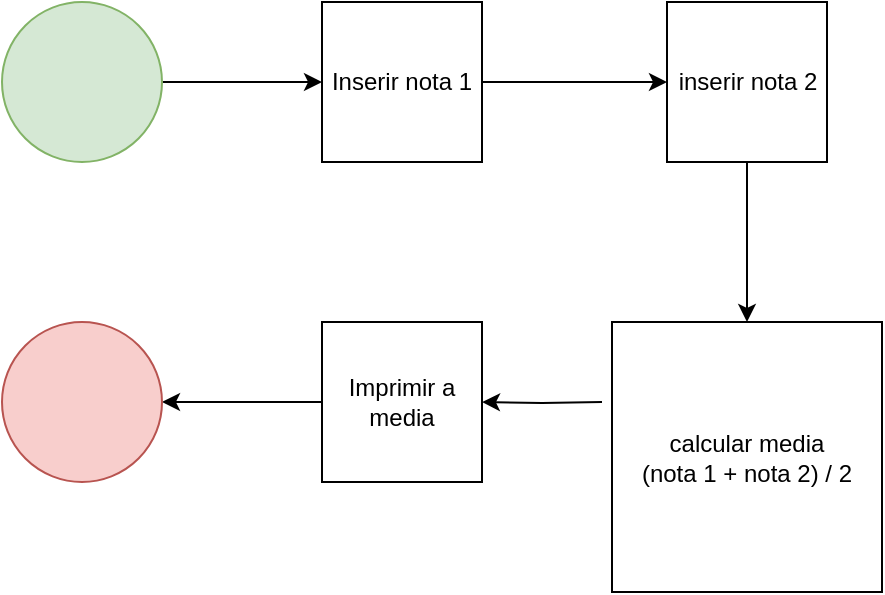 <mxfile version="26.0.10" pages="10">
  <diagram name="atividade 1" id="fj_I03VCTgRqKC2Njd0J">
    <mxGraphModel dx="1106" dy="702" grid="1" gridSize="10" guides="1" tooltips="1" connect="1" arrows="1" fold="1" page="1" pageScale="1" pageWidth="827" pageHeight="1169" math="0" shadow="0">
      <root>
        <mxCell id="0" />
        <mxCell id="1" parent="0" />
        <mxCell id="EicR1Ig9skQxBFKjbBUK-3" style="edgeStyle=orthogonalEdgeStyle;rounded=0;orthogonalLoop=1;jettySize=auto;html=1;entryX=0;entryY=0.5;entryDx=0;entryDy=0;" parent="1" source="EicR1Ig9skQxBFKjbBUK-1" target="EicR1Ig9skQxBFKjbBUK-2" edge="1">
          <mxGeometry relative="1" as="geometry" />
        </mxCell>
        <mxCell id="EicR1Ig9skQxBFKjbBUK-1" value="" style="ellipse;whiteSpace=wrap;html=1;fillColor=#d5e8d4;strokeColor=#82b366;" parent="1" vertex="1">
          <mxGeometry x="120" y="40" width="80" height="80" as="geometry" />
        </mxCell>
        <mxCell id="EicR1Ig9skQxBFKjbBUK-5" style="edgeStyle=orthogonalEdgeStyle;rounded=0;orthogonalLoop=1;jettySize=auto;html=1;entryX=0;entryY=0.5;entryDx=0;entryDy=0;" parent="1" source="EicR1Ig9skQxBFKjbBUK-2" target="EicR1Ig9skQxBFKjbBUK-4" edge="1">
          <mxGeometry relative="1" as="geometry" />
        </mxCell>
        <mxCell id="EicR1Ig9skQxBFKjbBUK-2" value="Inserir nota 1" style="whiteSpace=wrap;html=1;aspect=fixed;" parent="1" vertex="1">
          <mxGeometry x="280" y="40" width="80" height="80" as="geometry" />
        </mxCell>
        <mxCell id="EicR1Ig9skQxBFKjbBUK-9" style="edgeStyle=orthogonalEdgeStyle;rounded=0;orthogonalLoop=1;jettySize=auto;html=1;entryX=0.5;entryY=0;entryDx=0;entryDy=0;" parent="1" source="EicR1Ig9skQxBFKjbBUK-4" target="EicR1Ig9skQxBFKjbBUK-6" edge="1">
          <mxGeometry relative="1" as="geometry" />
        </mxCell>
        <mxCell id="EicR1Ig9skQxBFKjbBUK-4" value="inserir nota 2" style="whiteSpace=wrap;html=1;aspect=fixed;" parent="1" vertex="1">
          <mxGeometry x="452.5" y="40" width="80" height="80" as="geometry" />
        </mxCell>
        <mxCell id="EicR1Ig9skQxBFKjbBUK-10" style="edgeStyle=orthogonalEdgeStyle;rounded=0;orthogonalLoop=1;jettySize=auto;html=1;entryX=1;entryY=0.5;entryDx=0;entryDy=0;" parent="1" target="EicR1Ig9skQxBFKjbBUK-7" edge="1">
          <mxGeometry relative="1" as="geometry">
            <mxPoint x="420" y="240" as="sourcePoint" />
          </mxGeometry>
        </mxCell>
        <mxCell id="EicR1Ig9skQxBFKjbBUK-6" value="calcular media&lt;br&gt;(nota 1 + nota 2) / 2" style="whiteSpace=wrap;html=1;aspect=fixed;" parent="1" vertex="1">
          <mxGeometry x="425" y="200" width="135" height="135" as="geometry" />
        </mxCell>
        <mxCell id="EicR1Ig9skQxBFKjbBUK-11" style="edgeStyle=orthogonalEdgeStyle;rounded=0;orthogonalLoop=1;jettySize=auto;html=1;entryX=1;entryY=0.5;entryDx=0;entryDy=0;" parent="1" source="EicR1Ig9skQxBFKjbBUK-7" target="EicR1Ig9skQxBFKjbBUK-8" edge="1">
          <mxGeometry relative="1" as="geometry" />
        </mxCell>
        <mxCell id="EicR1Ig9skQxBFKjbBUK-7" value="Imprimir a media" style="whiteSpace=wrap;html=1;aspect=fixed;" parent="1" vertex="1">
          <mxGeometry x="280" y="200" width="80" height="80" as="geometry" />
        </mxCell>
        <mxCell id="EicR1Ig9skQxBFKjbBUK-8" value="" style="ellipse;whiteSpace=wrap;html=1;fillColor=#f8cecc;strokeColor=#b85450;" parent="1" vertex="1">
          <mxGeometry x="120" y="200" width="80" height="80" as="geometry" />
        </mxCell>
      </root>
    </mxGraphModel>
  </diagram>
  <diagram id="Qw3kItKiokWXCvw6h9qA" name="atividade 2">
    <mxGraphModel dx="2887" dy="2340" grid="1" gridSize="10" guides="1" tooltips="1" connect="1" arrows="1" fold="1" page="1" pageScale="1" pageWidth="827" pageHeight="1169" math="0" shadow="0">
      <root>
        <mxCell id="0" />
        <mxCell id="1" parent="0" />
        <mxCell id="YwqB1Vxt-2AkUqx8gqlf-1" style="edgeStyle=orthogonalEdgeStyle;rounded=0;orthogonalLoop=1;jettySize=auto;html=1;entryX=0;entryY=0.5;entryDx=0;entryDy=0;" parent="1" source="YwqB1Vxt-2AkUqx8gqlf-2" target="YwqB1Vxt-2AkUqx8gqlf-4" edge="1">
          <mxGeometry relative="1" as="geometry" />
        </mxCell>
        <mxCell id="YwqB1Vxt-2AkUqx8gqlf-2" value="" style="ellipse;whiteSpace=wrap;html=1;fillColor=#d5e8d4;strokeColor=#82b366;" parent="1" vertex="1">
          <mxGeometry x="90" y="136" width="80" height="80" as="geometry" />
        </mxCell>
        <mxCell id="YwqB1Vxt-2AkUqx8gqlf-3" style="edgeStyle=orthogonalEdgeStyle;rounded=0;orthogonalLoop=1;jettySize=auto;html=1;entryX=0;entryY=0.5;entryDx=0;entryDy=0;" parent="1" source="YwqB1Vxt-2AkUqx8gqlf-4" target="YwqB1Vxt-2AkUqx8gqlf-6" edge="1">
          <mxGeometry relative="1" as="geometry" />
        </mxCell>
        <mxCell id="YwqB1Vxt-2AkUqx8gqlf-4" value="Inserir nota 1" style="whiteSpace=wrap;html=1;aspect=fixed;" parent="1" vertex="1">
          <mxGeometry x="250" y="136" width="80" height="80" as="geometry" />
        </mxCell>
        <mxCell id="YwqB1Vxt-2AkUqx8gqlf-5" style="edgeStyle=orthogonalEdgeStyle;rounded=0;orthogonalLoop=1;jettySize=auto;html=1;entryX=0;entryY=0.5;entryDx=0;entryDy=0;" parent="1" source="YwqB1Vxt-2AkUqx8gqlf-6" target="YwqB1Vxt-2AkUqx8gqlf-8" edge="1">
          <mxGeometry relative="1" as="geometry" />
        </mxCell>
        <mxCell id="YwqB1Vxt-2AkUqx8gqlf-6" value="inserir nota 2" style="whiteSpace=wrap;html=1;aspect=fixed;" parent="1" vertex="1">
          <mxGeometry x="410" y="136" width="80" height="80" as="geometry" />
        </mxCell>
        <mxCell id="YwqB1Vxt-2AkUqx8gqlf-7" style="edgeStyle=orthogonalEdgeStyle;rounded=0;orthogonalLoop=1;jettySize=auto;html=1;exitX=0.5;exitY=1;exitDx=0;exitDy=0;entryX=0.5;entryY=0;entryDx=0;entryDy=0;" parent="1" source="YwqB1Vxt-2AkUqx8gqlf-8" target="YwqB1Vxt-2AkUqx8gqlf-16" edge="1">
          <mxGeometry relative="1" as="geometry" />
        </mxCell>
        <mxCell id="YwqB1Vxt-2AkUqx8gqlf-8" value="calcular media&lt;br&gt;(nota 1 + nota 2)/2" style="whiteSpace=wrap;html=1;aspect=fixed;" parent="1" vertex="1">
          <mxGeometry x="570" y="110" width="132" height="132" as="geometry" />
        </mxCell>
        <mxCell id="YwqB1Vxt-2AkUqx8gqlf-10" value="&lt;span style=&quot;color: rgb(29, 33, 37); font-family: Barlow, sans-serif; text-align: left; background-color: rgb(255, 255, 255);&quot;&gt;&lt;font style=&quot;font-size: 10px;&quot;&gt;imprimir&lt;br&gt;#partiuestágio&lt;/font&gt;&lt;/span&gt;" style="whiteSpace=wrap;html=1;aspect=fixed;" parent="1" vertex="1">
          <mxGeometry x="410" y="281" width="80" height="80" as="geometry" />
        </mxCell>
        <mxCell id="YwqB1Vxt-2AkUqx8gqlf-11" value="" style="ellipse;whiteSpace=wrap;html=1;fillColor=#f8cecc;strokeColor=#b85450;" parent="1" vertex="1">
          <mxGeometry x="250" y="342" width="80" height="80" as="geometry" />
        </mxCell>
        <mxCell id="YwqB1Vxt-2AkUqx8gqlf-12" style="edgeStyle=orthogonalEdgeStyle;rounded=0;orthogonalLoop=1;jettySize=auto;html=1;" parent="1" source="YwqB1Vxt-2AkUqx8gqlf-16" target="YwqB1Vxt-2AkUqx8gqlf-10" edge="1">
          <mxGeometry relative="1" as="geometry" />
        </mxCell>
        <mxCell id="YwqB1Vxt-2AkUqx8gqlf-13" value="&amp;gt;=5" style="edgeLabel;html=1;align=center;verticalAlign=middle;resizable=0;points=[];" parent="YwqB1Vxt-2AkUqx8gqlf-12" vertex="1" connectable="0">
          <mxGeometry x="0.011" y="1" relative="1" as="geometry">
            <mxPoint as="offset" />
          </mxGeometry>
        </mxCell>
        <mxCell id="YwqB1Vxt-2AkUqx8gqlf-14" style="edgeStyle=orthogonalEdgeStyle;rounded=0;orthogonalLoop=1;jettySize=auto;html=1;entryX=1;entryY=0.5;entryDx=0;entryDy=0;" parent="1" source="YwqB1Vxt-2AkUqx8gqlf-16" target="YwqB1Vxt-2AkUqx8gqlf-17" edge="1">
          <mxGeometry relative="1" as="geometry">
            <Array as="points">
              <mxPoint x="636" y="455" />
              <mxPoint x="625" y="455" />
            </Array>
          </mxGeometry>
        </mxCell>
        <mxCell id="YwqB1Vxt-2AkUqx8gqlf-15" value="&amp;lt;5" style="edgeLabel;html=1;align=center;verticalAlign=middle;resizable=0;points=[];" parent="YwqB1Vxt-2AkUqx8gqlf-14" vertex="1" connectable="0">
          <mxGeometry x="-0.636" y="1" relative="1" as="geometry">
            <mxPoint as="offset" />
          </mxGeometry>
        </mxCell>
        <mxCell id="YwqB1Vxt-2AkUqx8gqlf-16" value="" style="rhombus;whiteSpace=wrap;html=1;" parent="1" vertex="1">
          <mxGeometry x="596" y="281" width="80" height="80" as="geometry" />
        </mxCell>
        <mxCell id="mKu3gP3gAM1gcqZGqzuB-1" style="edgeStyle=orthogonalEdgeStyle;rounded=0;orthogonalLoop=1;jettySize=auto;html=1;entryX=1;entryY=1;entryDx=0;entryDy=0;" parent="1" source="YwqB1Vxt-2AkUqx8gqlf-17" target="YwqB1Vxt-2AkUqx8gqlf-11" edge="1">
          <mxGeometry relative="1" as="geometry" />
        </mxCell>
        <mxCell id="YwqB1Vxt-2AkUqx8gqlf-17" value="&lt;span style=&quot;color: rgb(29, 33, 37); font-family: Barlow, sans-serif; text-align: left; background-color: rgb(255, 255, 255);&quot;&gt;&lt;font style=&quot;font-size: 10px;&quot;&gt;imprimir&lt;br&gt;#partiutentardenovo&lt;/font&gt;&lt;/span&gt;" style="whiteSpace=wrap;html=1;aspect=fixed;" parent="1" vertex="1">
          <mxGeometry x="397.5" y="402" width="105" height="105" as="geometry" />
        </mxCell>
        <mxCell id="mKu3gP3gAM1gcqZGqzuB-2" style="edgeStyle=orthogonalEdgeStyle;rounded=0;orthogonalLoop=1;jettySize=auto;html=1;entryX=0.925;entryY=0.271;entryDx=0;entryDy=0;entryPerimeter=0;" parent="1" source="YwqB1Vxt-2AkUqx8gqlf-10" target="YwqB1Vxt-2AkUqx8gqlf-11" edge="1">
          <mxGeometry relative="1" as="geometry" />
        </mxCell>
      </root>
    </mxGraphModel>
  </diagram>
  <diagram id="Rw1XBRBEv-Wc7TAQK3Ye" name="atividade 3">
    <mxGraphModel dx="1647" dy="2006" grid="1" gridSize="10" guides="1" tooltips="1" connect="1" arrows="1" fold="1" page="1" pageScale="1" pageWidth="827" pageHeight="1169" math="0" shadow="0">
      <root>
        <mxCell id="0" />
        <mxCell id="1" parent="0" />
        <mxCell id="QqdMse8dD6QqT7FE3yIJ-1" style="edgeStyle=orthogonalEdgeStyle;rounded=0;orthogonalLoop=1;jettySize=auto;html=1;entryX=0;entryY=0.5;entryDx=0;entryDy=0;" parent="1" source="QqdMse8dD6QqT7FE3yIJ-2" target="QqdMse8dD6QqT7FE3yIJ-5" edge="1">
          <mxGeometry relative="1" as="geometry" />
        </mxCell>
        <mxCell id="QqdMse8dD6QqT7FE3yIJ-2" value="" style="ellipse;whiteSpace=wrap;html=1;fillColor=#d5e8d4;strokeColor=#82b366;" parent="1" vertex="1">
          <mxGeometry x="930" y="40" width="80" height="80" as="geometry" />
        </mxCell>
        <mxCell id="QqdMse8dD6QqT7FE3yIJ-3" value="" style="ellipse;whiteSpace=wrap;html=1;fillColor=#f8cecc;strokeColor=#b85450;" parent="1" vertex="1">
          <mxGeometry x="1090" y="310" width="80" height="80" as="geometry" />
        </mxCell>
        <mxCell id="QqdMse8dD6QqT7FE3yIJ-4" style="edgeStyle=orthogonalEdgeStyle;rounded=0;orthogonalLoop=1;jettySize=auto;html=1;entryX=0;entryY=0.5;entryDx=0;entryDy=0;" parent="1" source="QqdMse8dD6QqT7FE3yIJ-5" target="QqdMse8dD6QqT7FE3yIJ-7" edge="1">
          <mxGeometry relative="1" as="geometry" />
        </mxCell>
        <mxCell id="QqdMse8dD6QqT7FE3yIJ-5" value="inserir idade" style="whiteSpace=wrap;html=1;aspect=fixed;" parent="1" vertex="1">
          <mxGeometry x="1090" y="40" width="80" height="80" as="geometry" />
        </mxCell>
        <mxCell id="QqdMse8dD6QqT7FE3yIJ-6" style="edgeStyle=orthogonalEdgeStyle;rounded=0;orthogonalLoop=1;jettySize=auto;html=1;entryX=0;entryY=0.5;entryDx=0;entryDy=0;" parent="1" source="QqdMse8dD6QqT7FE3yIJ-7" target="QqdMse8dD6QqT7FE3yIJ-10" edge="1">
          <mxGeometry relative="1" as="geometry" />
        </mxCell>
        <mxCell id="QqdMse8dD6QqT7FE3yIJ-7" value="inserir sexo" style="whiteSpace=wrap;html=1;aspect=fixed;" parent="1" vertex="1">
          <mxGeometry x="1250" y="40" width="80" height="80" as="geometry" />
        </mxCell>
        <mxCell id="QqdMse8dD6QqT7FE3yIJ-8" style="edgeStyle=orthogonalEdgeStyle;rounded=0;orthogonalLoop=1;jettySize=auto;html=1;entryX=1;entryY=0.5;entryDx=0;entryDy=0;" parent="1" source="QqdMse8dD6QqT7FE3yIJ-10" target="QqdMse8dD6QqT7FE3yIJ-20" edge="1">
          <mxGeometry relative="1" as="geometry">
            <Array as="points">
              <mxPoint x="1530" y="80" />
              <mxPoint x="1530" y="440" />
            </Array>
          </mxGeometry>
        </mxCell>
        <mxCell id="QqdMse8dD6QqT7FE3yIJ-9" value="Mulher" style="edgeLabel;html=1;align=center;verticalAlign=middle;resizable=0;points=[];" parent="QqdMse8dD6QqT7FE3yIJ-8" vertex="1" connectable="0">
          <mxGeometry x="-0.221" y="-2" relative="1" as="geometry">
            <mxPoint as="offset" />
          </mxGeometry>
        </mxCell>
        <mxCell id="QqdMse8dD6QqT7FE3yIJ-10" value="" style="rhombus;whiteSpace=wrap;html=1;" parent="1" vertex="1">
          <mxGeometry x="1410" y="40" width="80" height="80" as="geometry" />
        </mxCell>
        <mxCell id="QqdMse8dD6QqT7FE3yIJ-11" style="edgeStyle=orthogonalEdgeStyle;rounded=0;orthogonalLoop=1;jettySize=auto;html=1;exitX=0;exitY=0;exitDx=0;exitDy=0;entryX=1;entryY=0.5;entryDx=0;entryDy=0;" parent="1" source="QqdMse8dD6QqT7FE3yIJ-15" target="QqdMse8dD6QqT7FE3yIJ-24" edge="1">
          <mxGeometry relative="1" as="geometry">
            <Array as="points">
              <mxPoint x="1430" y="200" />
            </Array>
          </mxGeometry>
        </mxCell>
        <mxCell id="QqdMse8dD6QqT7FE3yIJ-12" value="&amp;gt;=18" style="edgeLabel;html=1;align=center;verticalAlign=middle;resizable=0;points=[];" parent="QqdMse8dD6QqT7FE3yIJ-11" vertex="1" connectable="0">
          <mxGeometry x="0.29" y="1" relative="1" as="geometry">
            <mxPoint as="offset" />
          </mxGeometry>
        </mxCell>
        <mxCell id="QqdMse8dD6QqT7FE3yIJ-13" style="edgeStyle=orthogonalEdgeStyle;rounded=0;orthogonalLoop=1;jettySize=auto;html=1;exitX=0;exitY=1;exitDx=0;exitDy=0;entryX=1;entryY=0.5;entryDx=0;entryDy=0;" parent="1" source="QqdMse8dD6QqT7FE3yIJ-15" target="QqdMse8dD6QqT7FE3yIJ-26" edge="1">
          <mxGeometry relative="1" as="geometry">
            <Array as="points">
              <mxPoint x="1430" y="300" />
            </Array>
          </mxGeometry>
        </mxCell>
        <mxCell id="QqdMse8dD6QqT7FE3yIJ-14" value="&amp;lt;18" style="edgeLabel;html=1;align=center;verticalAlign=middle;resizable=0;points=[];" parent="QqdMse8dD6QqT7FE3yIJ-13" vertex="1" connectable="0">
          <mxGeometry x="0.242" relative="1" as="geometry">
            <mxPoint as="offset" />
          </mxGeometry>
        </mxCell>
        <mxCell id="QqdMse8dD6QqT7FE3yIJ-15" value="" style="rhombus;whiteSpace=wrap;html=1;" parent="1" vertex="1">
          <mxGeometry x="1410" y="200" width="80" height="80" as="geometry" />
        </mxCell>
        <mxCell id="QqdMse8dD6QqT7FE3yIJ-16" style="edgeStyle=orthogonalEdgeStyle;rounded=0;orthogonalLoop=1;jettySize=auto;html=1;exitX=0;exitY=0;exitDx=0;exitDy=0;entryX=1;entryY=0.5;entryDx=0;entryDy=0;" parent="1" source="QqdMse8dD6QqT7FE3yIJ-20" target="QqdMse8dD6QqT7FE3yIJ-28" edge="1">
          <mxGeometry relative="1" as="geometry">
            <Array as="points">
              <mxPoint x="1430" y="400" />
            </Array>
          </mxGeometry>
        </mxCell>
        <mxCell id="QqdMse8dD6QqT7FE3yIJ-17" value="&amp;gt;=18" style="edgeLabel;html=1;align=center;verticalAlign=middle;resizable=0;points=[];" parent="QqdMse8dD6QqT7FE3yIJ-16" vertex="1" connectable="0">
          <mxGeometry x="0.179" y="-3" relative="1" as="geometry">
            <mxPoint as="offset" />
          </mxGeometry>
        </mxCell>
        <mxCell id="QqdMse8dD6QqT7FE3yIJ-18" style="edgeStyle=orthogonalEdgeStyle;rounded=0;orthogonalLoop=1;jettySize=auto;html=1;exitX=0;exitY=1;exitDx=0;exitDy=0;entryX=1;entryY=0.5;entryDx=0;entryDy=0;" parent="1" source="QqdMse8dD6QqT7FE3yIJ-20" target="QqdMse8dD6QqT7FE3yIJ-30" edge="1">
          <mxGeometry relative="1" as="geometry">
            <Array as="points">
              <mxPoint x="1430" y="500" />
            </Array>
          </mxGeometry>
        </mxCell>
        <mxCell id="QqdMse8dD6QqT7FE3yIJ-19" value="&amp;lt;18" style="edgeLabel;html=1;align=center;verticalAlign=middle;resizable=0;points=[];" parent="QqdMse8dD6QqT7FE3yIJ-18" vertex="1" connectable="0">
          <mxGeometry x="0.229" y="1" relative="1" as="geometry">
            <mxPoint as="offset" />
          </mxGeometry>
        </mxCell>
        <mxCell id="QqdMse8dD6QqT7FE3yIJ-20" value="" style="rhombus;whiteSpace=wrap;html=1;" parent="1" vertex="1">
          <mxGeometry x="1410" y="400" width="80" height="80" as="geometry" />
        </mxCell>
        <mxCell id="QqdMse8dD6QqT7FE3yIJ-21" style="edgeStyle=orthogonalEdgeStyle;rounded=0;orthogonalLoop=1;jettySize=auto;html=1;entryX=0.5;entryY=0;entryDx=0;entryDy=0;" parent="1" source="QqdMse8dD6QqT7FE3yIJ-10" target="QqdMse8dD6QqT7FE3yIJ-15" edge="1">
          <mxGeometry relative="1" as="geometry" />
        </mxCell>
        <mxCell id="QqdMse8dD6QqT7FE3yIJ-22" value="Homen" style="edgeLabel;html=1;align=center;verticalAlign=middle;resizable=0;points=[];" parent="QqdMse8dD6QqT7FE3yIJ-21" vertex="1" connectable="0">
          <mxGeometry x="-0.232" y="3" relative="1" as="geometry">
            <mxPoint as="offset" />
          </mxGeometry>
        </mxCell>
        <mxCell id="QqdMse8dD6QqT7FE3yIJ-23" style="edgeStyle=orthogonalEdgeStyle;rounded=0;orthogonalLoop=1;jettySize=auto;html=1;entryX=0.5;entryY=0;entryDx=0;entryDy=0;" parent="1" source="QqdMse8dD6QqT7FE3yIJ-24" target="QqdMse8dD6QqT7FE3yIJ-3" edge="1">
          <mxGeometry relative="1" as="geometry" />
        </mxCell>
        <mxCell id="QqdMse8dD6QqT7FE3yIJ-24" value="&lt;font&gt;imprimir&lt;br&gt;&lt;span style=&quot;color: rgb(29, 33, 37); font-family: Barlow, sans-serif; text-align: left; background-color: rgb(255, 255, 255);&quot;&gt;Você é homem maior de idade&lt;/span&gt;&lt;/font&gt;" style="whiteSpace=wrap;html=1;aspect=fixed;" parent="1" vertex="1">
          <mxGeometry x="1250" y="160" width="80" height="80" as="geometry" />
        </mxCell>
        <mxCell id="QqdMse8dD6QqT7FE3yIJ-25" style="edgeStyle=orthogonalEdgeStyle;rounded=0;orthogonalLoop=1;jettySize=auto;html=1;entryX=1;entryY=0;entryDx=0;entryDy=0;" parent="1" source="QqdMse8dD6QqT7FE3yIJ-26" target="QqdMse8dD6QqT7FE3yIJ-3" edge="1">
          <mxGeometry relative="1" as="geometry" />
        </mxCell>
        <mxCell id="QqdMse8dD6QqT7FE3yIJ-26" value="&lt;font&gt;imprimir&lt;br&gt;&lt;span style=&quot;color: rgb(29, 33, 37); font-family: Barlow, sans-serif; text-align: left; background-color: rgb(255, 255, 255);&quot;&gt;Você é homem jovem&lt;/span&gt;&lt;/font&gt;" style="whiteSpace=wrap;html=1;aspect=fixed;" parent="1" vertex="1">
          <mxGeometry x="1250" y="260" width="80" height="80" as="geometry" />
        </mxCell>
        <mxCell id="QqdMse8dD6QqT7FE3yIJ-27" style="edgeStyle=orthogonalEdgeStyle;rounded=0;orthogonalLoop=1;jettySize=auto;html=1;entryX=1;entryY=1;entryDx=0;entryDy=0;" parent="1" source="QqdMse8dD6QqT7FE3yIJ-28" target="QqdMse8dD6QqT7FE3yIJ-3" edge="1">
          <mxGeometry relative="1" as="geometry" />
        </mxCell>
        <mxCell id="QqdMse8dD6QqT7FE3yIJ-28" value="&lt;font&gt;imprimir&lt;br&gt;&lt;span style=&quot;color: rgb(29, 33, 37); font-family: Barlow, sans-serif; text-align: left; background-color: rgb(255, 255, 255);&quot;&gt;Você é mulher maior de idade&lt;/span&gt;&lt;/font&gt;" style="whiteSpace=wrap;html=1;aspect=fixed;" parent="1" vertex="1">
          <mxGeometry x="1250" y="360" width="80" height="80" as="geometry" />
        </mxCell>
        <mxCell id="QqdMse8dD6QqT7FE3yIJ-29" style="edgeStyle=orthogonalEdgeStyle;rounded=0;orthogonalLoop=1;jettySize=auto;html=1;entryX=0.5;entryY=1;entryDx=0;entryDy=0;" parent="1" source="QqdMse8dD6QqT7FE3yIJ-30" target="QqdMse8dD6QqT7FE3yIJ-3" edge="1">
          <mxGeometry relative="1" as="geometry" />
        </mxCell>
        <mxCell id="QqdMse8dD6QqT7FE3yIJ-30" value="&lt;font&gt;imprimir&lt;br&gt;&lt;span style=&quot;color: rgb(29, 33, 37); font-family: Barlow, sans-serif; text-align: left; background-color: rgb(255, 255, 255);&quot;&gt;Você é mulher jovem&lt;/span&gt;&lt;/font&gt;" style="whiteSpace=wrap;html=1;aspect=fixed;" parent="1" vertex="1">
          <mxGeometry x="1250" y="460" width="80" height="80" as="geometry" />
        </mxCell>
      </root>
    </mxGraphModel>
  </diagram>
  <diagram id="N-HzFic99ex1j1GRuY7d" name="atividade 4">
    <mxGraphModel dx="-322" dy="1080" grid="1" gridSize="10" guides="1" tooltips="1" connect="1" arrows="1" fold="1" page="1" pageScale="1" pageWidth="827" pageHeight="1169" math="0" shadow="0">
      <root>
        <mxCell id="0" />
        <mxCell id="1" parent="0" />
        <mxCell id="eNgNxVLTaZGy7QB9IxXn-1" style="edgeStyle=orthogonalEdgeStyle;rounded=0;orthogonalLoop=1;jettySize=auto;html=1;entryX=0;entryY=0.5;entryDx=0;entryDy=0;" parent="1" source="eNgNxVLTaZGy7QB9IxXn-2" target="eNgNxVLTaZGy7QB9IxXn-5" edge="1">
          <mxGeometry relative="1" as="geometry" />
        </mxCell>
        <mxCell id="eNgNxVLTaZGy7QB9IxXn-2" value="" style="ellipse;whiteSpace=wrap;html=1;fillColor=#d5e8d4;strokeColor=#82b366;" parent="1" vertex="1">
          <mxGeometry x="1710" y="210" width="80" height="80" as="geometry" />
        </mxCell>
        <mxCell id="eNgNxVLTaZGy7QB9IxXn-3" value="" style="ellipse;whiteSpace=wrap;html=1;fillColor=#f8cecc;strokeColor=#b85450;" parent="1" vertex="1">
          <mxGeometry x="2200" y="650" width="80" height="80" as="geometry" />
        </mxCell>
        <mxCell id="eNgNxVLTaZGy7QB9IxXn-4" style="edgeStyle=orthogonalEdgeStyle;rounded=0;orthogonalLoop=1;jettySize=auto;html=1;entryX=0;entryY=0.5;entryDx=0;entryDy=0;" parent="1" source="eNgNxVLTaZGy7QB9IxXn-5" target="eNgNxVLTaZGy7QB9IxXn-10" edge="1">
          <mxGeometry relative="1" as="geometry" />
        </mxCell>
        <mxCell id="eNgNxVLTaZGy7QB9IxXn-5" value="inserir estado de nascimento" style="whiteSpace=wrap;html=1;aspect=fixed;" parent="1" vertex="1">
          <mxGeometry x="1870" y="210" width="80" height="80" as="geometry" />
        </mxCell>
        <mxCell id="eNgNxVLTaZGy7QB9IxXn-6" style="edgeStyle=orthogonalEdgeStyle;rounded=0;orthogonalLoop=1;jettySize=auto;html=1;entryX=1;entryY=0.5;entryDx=0;entryDy=0;" parent="1" source="eNgNxVLTaZGy7QB9IxXn-10" target="eNgNxVLTaZGy7QB9IxXn-11" edge="1">
          <mxGeometry relative="1" as="geometry" />
        </mxCell>
        <mxCell id="eNgNxVLTaZGy7QB9IxXn-7" value="invalido" style="edgeLabel;html=1;align=center;verticalAlign=middle;resizable=0;points=[];" parent="eNgNxVLTaZGy7QB9IxXn-6" vertex="1" connectable="0">
          <mxGeometry x="-0.271" y="1" relative="1" as="geometry">
            <mxPoint as="offset" />
          </mxGeometry>
        </mxCell>
        <mxCell id="eNgNxVLTaZGy7QB9IxXn-8" style="edgeStyle=orthogonalEdgeStyle;rounded=0;orthogonalLoop=1;jettySize=auto;html=1;entryX=0;entryY=0.5;entryDx=0;entryDy=0;" parent="1" source="eNgNxVLTaZGy7QB9IxXn-10" target="eNgNxVLTaZGy7QB9IxXn-14" edge="1">
          <mxGeometry relative="1" as="geometry" />
        </mxCell>
        <mxCell id="eNgNxVLTaZGy7QB9IxXn-9" value="valido" style="edgeLabel;html=1;align=center;verticalAlign=middle;resizable=0;points=[];" parent="eNgNxVLTaZGy7QB9IxXn-8" vertex="1" connectable="0">
          <mxGeometry x="0.113" relative="1" as="geometry">
            <mxPoint x="-1" as="offset" />
          </mxGeometry>
        </mxCell>
        <mxCell id="eNgNxVLTaZGy7QB9IxXn-10" value="" style="rhombus;whiteSpace=wrap;html=1;" parent="1" vertex="1">
          <mxGeometry x="2030" y="210" width="80" height="80" as="geometry" />
        </mxCell>
        <mxCell id="eNgNxVLTaZGy7QB9IxXn-11" value="insira um estado valido brasileiro" style="whiteSpace=wrap;html=1;aspect=fixed;" parent="1" vertex="1">
          <mxGeometry x="1950" y="90" width="80" height="80" as="geometry" />
        </mxCell>
        <mxCell id="eNgNxVLTaZGy7QB9IxXn-12" style="edgeStyle=orthogonalEdgeStyle;rounded=0;orthogonalLoop=1;jettySize=auto;html=1;entryX=0.4;entryY=0.016;entryDx=0;entryDy=0;entryPerimeter=0;" parent="1" source="eNgNxVLTaZGy7QB9IxXn-11" target="eNgNxVLTaZGy7QB9IxXn-5" edge="1">
          <mxGeometry relative="1" as="geometry">
            <Array as="points">
              <mxPoint x="1902" y="130" />
            </Array>
          </mxGeometry>
        </mxCell>
        <mxCell id="eNgNxVLTaZGy7QB9IxXn-13" style="edgeStyle=orthogonalEdgeStyle;rounded=0;orthogonalLoop=1;jettySize=auto;html=1;entryX=0;entryY=0.5;entryDx=0;entryDy=0;" parent="1" source="eNgNxVLTaZGy7QB9IxXn-14" target="eNgNxVLTaZGy7QB9IxXn-19" edge="1">
          <mxGeometry relative="1" as="geometry" />
        </mxCell>
        <mxCell id="eNgNxVLTaZGy7QB9IxXn-14" value="insirir quantidade de filhos" style="whiteSpace=wrap;html=1;aspect=fixed;" parent="1" vertex="1">
          <mxGeometry x="2190" y="210" width="80" height="80" as="geometry" />
        </mxCell>
        <mxCell id="eNgNxVLTaZGy7QB9IxXn-15" style="edgeStyle=orthogonalEdgeStyle;rounded=0;orthogonalLoop=1;jettySize=auto;html=1;entryX=1;entryY=0.5;entryDx=0;entryDy=0;exitX=0.5;exitY=0;exitDx=0;exitDy=0;" parent="1" source="eNgNxVLTaZGy7QB9IxXn-19" target="eNgNxVLTaZGy7QB9IxXn-20" edge="1">
          <mxGeometry relative="1" as="geometry" />
        </mxCell>
        <mxCell id="eNgNxVLTaZGy7QB9IxXn-16" value="invalido" style="edgeLabel;html=1;align=center;verticalAlign=middle;resizable=0;points=[];" parent="eNgNxVLTaZGy7QB9IxXn-15" vertex="1" connectable="0">
          <mxGeometry x="-0.313" y="-3" relative="1" as="geometry">
            <mxPoint as="offset" />
          </mxGeometry>
        </mxCell>
        <mxCell id="eNgNxVLTaZGy7QB9IxXn-17" style="edgeStyle=orthogonalEdgeStyle;rounded=0;orthogonalLoop=1;jettySize=auto;html=1;entryX=0.5;entryY=0;entryDx=0;entryDy=0;" parent="1" source="eNgNxVLTaZGy7QB9IxXn-19" target="eNgNxVLTaZGy7QB9IxXn-26" edge="1">
          <mxGeometry relative="1" as="geometry">
            <mxPoint x="2510" y="250" as="targetPoint" />
          </mxGeometry>
        </mxCell>
        <mxCell id="eNgNxVLTaZGy7QB9IxXn-18" value="valido" style="edgeLabel;html=1;align=center;verticalAlign=middle;resizable=0;points=[];" parent="eNgNxVLTaZGy7QB9IxXn-17" vertex="1" connectable="0">
          <mxGeometry x="-0.075" y="-3" relative="1" as="geometry">
            <mxPoint as="offset" />
          </mxGeometry>
        </mxCell>
        <mxCell id="eNgNxVLTaZGy7QB9IxXn-19" value="" style="rhombus;whiteSpace=wrap;html=1;" parent="1" vertex="1">
          <mxGeometry x="2360" y="210" width="80" height="80" as="geometry" />
        </mxCell>
        <mxCell id="eNgNxVLTaZGy7QB9IxXn-20" value="Insira um valor entre 0 e 15" style="whiteSpace=wrap;html=1;aspect=fixed;" parent="1" vertex="1">
          <mxGeometry x="2270" y="90" width="80" height="80" as="geometry" />
        </mxCell>
        <mxCell id="eNgNxVLTaZGy7QB9IxXn-21" style="edgeStyle=orthogonalEdgeStyle;rounded=0;orthogonalLoop=1;jettySize=auto;html=1;entryX=0.383;entryY=0.055;entryDx=0;entryDy=0;entryPerimeter=0;" parent="1" source="eNgNxVLTaZGy7QB9IxXn-20" target="eNgNxVLTaZGy7QB9IxXn-14" edge="1">
          <mxGeometry relative="1" as="geometry">
            <Array as="points">
              <mxPoint x="2221" y="130" />
            </Array>
          </mxGeometry>
        </mxCell>
        <mxCell id="eNgNxVLTaZGy7QB9IxXn-24" value="" style="edgeStyle=orthogonalEdgeStyle;rounded=0;orthogonalLoop=1;jettySize=auto;html=1;" parent="1" source="eNgNxVLTaZGy7QB9IxXn-26" target="eNgNxVLTaZGy7QB9IxXn-30" edge="1">
          <mxGeometry relative="1" as="geometry" />
        </mxCell>
        <mxCell id="eNgNxVLTaZGy7QB9IxXn-25" value="===1" style="edgeLabel;html=1;align=center;verticalAlign=middle;resizable=0;points=[];" parent="eNgNxVLTaZGy7QB9IxXn-24" vertex="1" connectable="0">
          <mxGeometry x="-0.38" relative="1" as="geometry">
            <mxPoint as="offset" />
          </mxGeometry>
        </mxCell>
        <mxCell id="V7S-CZrOk1suafZsM5sX-5" style="edgeStyle=orthogonalEdgeStyle;rounded=0;orthogonalLoop=1;jettySize=auto;html=1;entryX=1;entryY=0.5;entryDx=0;entryDy=0;" parent="1" source="eNgNxVLTaZGy7QB9IxXn-26" target="eNgNxVLTaZGy7QB9IxXn-33" edge="1">
          <mxGeometry relative="1" as="geometry" />
        </mxCell>
        <mxCell id="V7S-CZrOk1suafZsM5sX-11" value="!=1" style="edgeLabel;html=1;align=center;verticalAlign=middle;resizable=0;points=[];" parent="V7S-CZrOk1suafZsM5sX-5" vertex="1" connectable="0">
          <mxGeometry x="-0.292" relative="1" as="geometry">
            <mxPoint as="offset" />
          </mxGeometry>
        </mxCell>
        <mxCell id="eNgNxVLTaZGy7QB9IxXn-26" value="" style="rhombus;whiteSpace=wrap;html=1;" parent="1" vertex="1">
          <mxGeometry x="2360" y="360" width="80" height="80" as="geometry" />
        </mxCell>
        <mxCell id="33JRARTMq3Bto7LT7gNb-2" style="edgeStyle=orthogonalEdgeStyle;rounded=0;orthogonalLoop=1;jettySize=auto;html=1;entryX=0.5;entryY=0;entryDx=0;entryDy=0;" edge="1" parent="1" source="eNgNxVLTaZGy7QB9IxXn-28" target="eNgNxVLTaZGy7QB9IxXn-3">
          <mxGeometry relative="1" as="geometry">
            <Array as="points">
              <mxPoint x="1920" y="600" />
              <mxPoint x="2240" y="600" />
            </Array>
          </mxGeometry>
        </mxCell>
        <mxCell id="eNgNxVLTaZGy7QB9IxXn-28" value="&lt;font&gt;imprimir&lt;br&gt;&lt;span style=&quot;color: rgb(29, 33, 37); font-family: Barlow, sans-serif; text-align: left; background-color: rgb(255, 255, 255);&quot;&gt;#tv&amp;nbsp; #internet&amp;nbsp; #videogame&lt;/span&gt;&lt;/font&gt;" style="whiteSpace=wrap;html=1;" parent="1" vertex="1">
          <mxGeometry x="1860" y="490" width="120" height="60" as="geometry" />
        </mxCell>
        <mxCell id="33JRARTMq3Bto7LT7gNb-5" style="edgeStyle=orthogonalEdgeStyle;rounded=0;orthogonalLoop=1;jettySize=auto;html=1;entryX=0.5;entryY=0;entryDx=0;entryDy=0;" edge="1" parent="1" source="eNgNxVLTaZGy7QB9IxXn-30" target="eNgNxVLTaZGy7QB9IxXn-3">
          <mxGeometry relative="1" as="geometry">
            <Array as="points">
              <mxPoint x="2400" y="600" />
              <mxPoint x="2240" y="600" />
            </Array>
          </mxGeometry>
        </mxCell>
        <mxCell id="eNgNxVLTaZGy7QB9IxXn-30" value="&lt;span style=&quot;color: rgb(29, 33, 37); font-family: Barlow, sans-serif; text-align: left; background-color: rgb(255, 255, 255);&quot;&gt;&lt;font&gt;imprimir&lt;br&gt;#nãotemvideogame&lt;/font&gt;&lt;/span&gt;" style="whiteSpace=wrap;html=1;" parent="1" vertex="1">
          <mxGeometry x="2340" y="490" width="120" height="60" as="geometry" />
        </mxCell>
        <mxCell id="V7S-CZrOk1suafZsM5sX-19" style="edgeStyle=orthogonalEdgeStyle;rounded=0;orthogonalLoop=1;jettySize=auto;html=1;entryX=1;entryY=0.5;entryDx=0;entryDy=0;" parent="1" source="eNgNxVLTaZGy7QB9IxXn-33" target="V7S-CZrOk1suafZsM5sX-18" edge="1">
          <mxGeometry relative="1" as="geometry" />
        </mxCell>
        <mxCell id="V7S-CZrOk1suafZsM5sX-20" value="!=2" style="edgeLabel;html=1;align=center;verticalAlign=middle;resizable=0;points=[];" parent="V7S-CZrOk1suafZsM5sX-19" vertex="1" connectable="0">
          <mxGeometry x="0.363" y="1" relative="1" as="geometry">
            <mxPoint y="-11" as="offset" />
          </mxGeometry>
        </mxCell>
        <mxCell id="eNgNxVLTaZGy7QB9IxXn-33" value="" style="rhombus;whiteSpace=wrap;html=1;" parent="1" vertex="1">
          <mxGeometry x="2200" y="360" width="80" height="80" as="geometry" />
        </mxCell>
        <mxCell id="33JRARTMq3Bto7LT7gNb-4" style="edgeStyle=orthogonalEdgeStyle;rounded=0;orthogonalLoop=1;jettySize=auto;html=1;entryX=0.5;entryY=0;entryDx=0;entryDy=0;" edge="1" parent="1" source="eNgNxVLTaZGy7QB9IxXn-35" target="eNgNxVLTaZGy7QB9IxXn-3">
          <mxGeometry relative="1" as="geometry" />
        </mxCell>
        <mxCell id="eNgNxVLTaZGy7QB9IxXn-35" value="&lt;span style=&quot;color: rgb(29, 33, 37); font-family: Barlow, sans-serif; text-align: left; background-color: rgb(255, 255, 255);&quot;&gt;&lt;font&gt;imprimir&lt;br&gt;#nãotemtv&lt;/font&gt;&lt;/span&gt;" style="whiteSpace=wrap;html=1;" parent="1" vertex="1">
          <mxGeometry x="2180" y="490" width="120" height="60" as="geometry" />
        </mxCell>
        <mxCell id="33JRARTMq3Bto7LT7gNb-3" style="edgeStyle=orthogonalEdgeStyle;rounded=0;orthogonalLoop=1;jettySize=auto;html=1;entryX=0.5;entryY=0;entryDx=0;entryDy=0;" edge="1" parent="1" source="eNgNxVLTaZGy7QB9IxXn-37" target="eNgNxVLTaZGy7QB9IxXn-3">
          <mxGeometry relative="1" as="geometry">
            <Array as="points">
              <mxPoint x="2080" y="600" />
              <mxPoint x="2240" y="600" />
            </Array>
          </mxGeometry>
        </mxCell>
        <mxCell id="eNgNxVLTaZGy7QB9IxXn-37" value="&lt;span style=&quot;color: rgb(29, 33, 37); font-family: Barlow, sans-serif; text-align: left; background-color: rgb(255, 255, 255);&quot;&gt;&lt;font&gt;imprimir&lt;br&gt;#nãotemtv&amp;nbsp; #nãoteminternet #nãotemvideogame&lt;/font&gt;&lt;/span&gt;" style="whiteSpace=wrap;html=1;" parent="1" vertex="1">
          <mxGeometry x="2020" y="490" width="120" height="60" as="geometry" />
        </mxCell>
        <mxCell id="33JRARTMq3Bto7LT7gNb-1" style="edgeStyle=orthogonalEdgeStyle;rounded=0;orthogonalLoop=1;jettySize=auto;html=1;exitX=1;exitY=0.5;exitDx=0;exitDy=0;entryX=0;entryY=0.5;entryDx=0;entryDy=0;" edge="1" parent="1" source="eNgNxVLTaZGy7QB9IxXn-45" target="eNgNxVLTaZGy7QB9IxXn-3">
          <mxGeometry relative="1" as="geometry" />
        </mxCell>
        <mxCell id="eNgNxVLTaZGy7QB9IxXn-45" value="&lt;font&gt;imprimir&lt;br&gt;&lt;span style=&quot;color: rgb(29, 33, 37); font-family: Barlow, sans-serif; text-align: left; background-color: rgb(255, 255, 255);&quot;&gt;#cresceiemultiplicaivos&lt;/span&gt;&lt;/font&gt;" style="whiteSpace=wrap;html=1;" parent="1" vertex="1">
          <mxGeometry x="1860" y="660" width="140" height="60" as="geometry" />
        </mxCell>
        <mxCell id="V7S-CZrOk1suafZsM5sX-8" style="edgeStyle=orthogonalEdgeStyle;rounded=0;orthogonalLoop=1;jettySize=auto;html=1;exitX=0.5;exitY=1;exitDx=0;exitDy=0;entryX=0.5;entryY=0;entryDx=0;entryDy=0;" parent="1" source="V7S-CZrOk1suafZsM5sX-2" edge="1" target="eNgNxVLTaZGy7QB9IxXn-28">
          <mxGeometry relative="1" as="geometry">
            <mxPoint x="2550" y="690" as="targetPoint" />
          </mxGeometry>
        </mxCell>
        <mxCell id="V7S-CZrOk1suafZsM5sX-28" value="==0" style="edgeLabel;html=1;align=center;verticalAlign=middle;resizable=0;points=[];" parent="V7S-CZrOk1suafZsM5sX-8" vertex="1" connectable="0">
          <mxGeometry x="-0.085" y="3" relative="1" as="geometry">
            <mxPoint as="offset" />
          </mxGeometry>
        </mxCell>
        <mxCell id="V7S-CZrOk1suafZsM5sX-26" style="edgeStyle=orthogonalEdgeStyle;rounded=0;orthogonalLoop=1;jettySize=auto;html=1;exitX=0;exitY=0.5;exitDx=0;exitDy=0;entryX=0;entryY=0.5;entryDx=0;entryDy=0;" parent="1" source="V7S-CZrOk1suafZsM5sX-2" target="eNgNxVLTaZGy7QB9IxXn-45" edge="1">
          <mxGeometry relative="1" as="geometry">
            <Array as="points">
              <mxPoint x="1820" y="400" />
              <mxPoint x="1820" y="690" />
            </Array>
          </mxGeometry>
        </mxCell>
        <mxCell id="V7S-CZrOk1suafZsM5sX-27" value="&amp;gt;3" style="edgeLabel;html=1;align=center;verticalAlign=middle;resizable=0;points=[];" parent="V7S-CZrOk1suafZsM5sX-26" vertex="1" connectable="0">
          <mxGeometry x="0.153" relative="1" as="geometry">
            <mxPoint x="-10" as="offset" />
          </mxGeometry>
        </mxCell>
        <mxCell id="V7S-CZrOk1suafZsM5sX-2" value="" style="rhombus;whiteSpace=wrap;html=1;" parent="1" vertex="1">
          <mxGeometry x="1880" y="360" width="80" height="80" as="geometry" />
        </mxCell>
        <mxCell id="V7S-CZrOk1suafZsM5sX-14" style="edgeStyle=orthogonalEdgeStyle;rounded=0;orthogonalLoop=1;jettySize=auto;html=1;entryX=0.5;entryY=0;entryDx=0;entryDy=0;exitX=0.5;exitY=1;exitDx=0;exitDy=0;" parent="1" source="eNgNxVLTaZGy7QB9IxXn-33" target="eNgNxVLTaZGy7QB9IxXn-35" edge="1">
          <mxGeometry relative="1" as="geometry">
            <mxPoint x="2750" y="370" as="sourcePoint" />
          </mxGeometry>
        </mxCell>
        <mxCell id="V7S-CZrOk1suafZsM5sX-15" value="===2" style="edgeLabel;html=1;align=center;verticalAlign=middle;resizable=0;points=[];" parent="V7S-CZrOk1suafZsM5sX-14" vertex="1" connectable="0">
          <mxGeometry x="-0.236" y="-2" relative="1" as="geometry">
            <mxPoint as="offset" />
          </mxGeometry>
        </mxCell>
        <mxCell id="V7S-CZrOk1suafZsM5sX-21" style="edgeStyle=orthogonalEdgeStyle;rounded=0;orthogonalLoop=1;jettySize=auto;html=1;entryX=0.5;entryY=0;entryDx=0;entryDy=0;" parent="1" source="V7S-CZrOk1suafZsM5sX-18" edge="1" target="eNgNxVLTaZGy7QB9IxXn-37">
          <mxGeometry relative="1" as="geometry">
            <mxPoint x="2670" y="490" as="targetPoint" />
          </mxGeometry>
        </mxCell>
        <mxCell id="V7S-CZrOk1suafZsM5sX-23" value="===3" style="edgeLabel;html=1;align=center;verticalAlign=middle;resizable=0;points=[];" parent="V7S-CZrOk1suafZsM5sX-21" vertex="1" connectable="0">
          <mxGeometry x="-0.09" y="-3" relative="1" as="geometry">
            <mxPoint x="-9" as="offset" />
          </mxGeometry>
        </mxCell>
        <mxCell id="V7S-CZrOk1suafZsM5sX-18" value="" style="rhombus;whiteSpace=wrap;html=1;" parent="1" vertex="1">
          <mxGeometry x="2040" y="360" width="80" height="80" as="geometry" />
        </mxCell>
        <mxCell id="V7S-CZrOk1suafZsM5sX-24" style="edgeStyle=orthogonalEdgeStyle;rounded=0;orthogonalLoop=1;jettySize=auto;html=1;entryX=1;entryY=0.5;entryDx=0;entryDy=0;" parent="1" source="V7S-CZrOk1suafZsM5sX-18" target="V7S-CZrOk1suafZsM5sX-2" edge="1">
          <mxGeometry relative="1" as="geometry" />
        </mxCell>
        <mxCell id="V7S-CZrOk1suafZsM5sX-25" value="!=3" style="edgeLabel;html=1;align=center;verticalAlign=middle;resizable=0;points=[];" parent="V7S-CZrOk1suafZsM5sX-24" vertex="1" connectable="0">
          <mxGeometry x="-0.291" relative="1" as="geometry">
            <mxPoint y="-3" as="offset" />
          </mxGeometry>
        </mxCell>
      </root>
    </mxGraphModel>
  </diagram>
  <diagram id="kZ3fsDajpUTygQA9Q-M_" name="atividade 5">
    <mxGraphModel dx="1924" dy="1560" grid="1" gridSize="10" guides="1" tooltips="1" connect="1" arrows="1" fold="1" page="1" pageScale="1" pageWidth="827" pageHeight="1169" math="0" shadow="0">
      <root>
        <mxCell id="0" />
        <mxCell id="1" parent="0" />
        <mxCell id="KDELKJzMF4R2gLszZITj-1" value="&lt;span style=&quot;color: rgba(0, 0, 0, 0); font-family: monospace; font-size: 0px; text-align: start; text-wrap-mode: nowrap; background-color: rgb(251, 251, 251);&quot;&gt;%3CmxGraphModel%3E%3Croot%3E%3CmxCell%20id%3D%220%22%2F%3E%3CmxCell%20id%3D%221%22%20parent%3D%220%22%2F%3E%3CmxCell%20id%3D%222%22%20style%3D%22edgeStyle%3DorthogonalEdgeStyle%3Brounded%3D0%3BorthogonalLoop%3D1%3BjettySize%3Dauto%3Bhtml%3D1%3BentryX%3D0%3BentryY%3D0.5%3BentryDx%3D0%3BentryDy%3D0%3B%22%20edge%3D%221%22%20source%3D%223%22%20target%3D%225%22%20parent%3D%221%22%3E%3CmxGeometry%20relative%3D%221%22%20as%3D%22geometry%22%2F%3E%3C%2FmxCell%3E%3CmxCell%20id%3D%223%22%20value%3D%22%22%20style%3D%22ellipse%3BwhiteSpace%3Dwrap%3Bhtml%3D1%3BfillColor%3D%23d5e8d4%3BstrokeColor%3D%2382b366%3B%22%20vertex%3D%221%22%20parent%3D%221%22%3E%3CmxGeometry%20x%3D%221730%22%20y%3D%22640%22%20width%3D%2280%22%20height%3D%2280%22%20as%3D%22geometry%22%2F%3E%3C%2FmxCell%3E%3CmxCell%20id%3D%224%22%20style%3D%22edgeStyle%3DorthogonalEdgeStyle%3Brounded%3D0%3BorthogonalLoop%3D1%3BjettySize%3Dauto%3Bhtml%3D1%3BentryX%3D0%3BentryY%3D0.5%3BentryDx%3D0%3BentryDy%3D0%3B%22%20edge%3D%221%22%20source%3D%225%22%20target%3D%2210%22%20parent%3D%221%22%3E%3CmxGeometry%20relative%3D%221%22%20as%3D%22geometry%22%2F%3E%3C%2FmxCell%3E%3CmxCell%20id%3D%225%22%20value%3D%22inserir%20quantidade%20de%20horas%22%20style%3D%22rounded%3D0%3BwhiteSpace%3Dwrap%3Bhtml%3D1%3B%22%20vertex%3D%221%22%20parent%3D%221%22%3E%3CmxGeometry%20x%3D%221890%22%20y%3D%22650%22%20width%3D%22120%22%20height%3D%2260%22%20as%3D%22geometry%22%2F%3E%3C%2FmxCell%3E%3CmxCell%20id%3D%226%22%20value%3D%22%22%20style%3D%22edgeStyle%3DorthogonalEdgeStyle%3Brounded%3D0%3BorthogonalLoop%3D1%3BjettySize%3Dauto%3Bhtml%3D1%3B%22%20edge%3D%221%22%20source%3D%2210%22%20target%3D%2212%22%20parent%3D%221%22%3E%3CmxGeometry%20relative%3D%221%22%20as%3D%22geometry%22%2F%3E%3C%2FmxCell%3E%3CmxCell%20id%3D%227%22%20value%3D%22%26amp%3Bgt%3B%3D0%20%26amp%3Bamp%3B%26amp%3Bamp%3B%20%26amp%3Blt%3B%3D4%22%20style%3D%22edgeLabel%3Bhtml%3D1%3Balign%3Dcenter%3BverticalAlign%3Dmiddle%3Bresizable%3D0%3Bpoints%3D%5B%5D%3B%22%20vertex%3D%221%22%20connectable%3D%220%22%20parent%3D%226%22%3E%3CmxGeometry%20x%3D%22-0.314%22%20y%3D%22-2%22%20relative%3D%221%22%20as%3D%22geometry%22%3E%3CmxPoint%20as%3D%22offset%22%2F%3E%3C%2FmxGeometry%3E%3C%2FmxCell%3E%3CmxCell%20id%3D%228%22%20value%3D%22%22%20style%3D%22edgeStyle%3DorthogonalEdgeStyle%3Brounded%3D0%3BorthogonalLoop%3D1%3BjettySize%3Dauto%3Bhtml%3D1%3BentryX%3D0%3BentryY%3D0.5%3BentryDx%3D0%3BentryDy%3D0%3B%22%20edge%3D%221%22%20source%3D%2210%22%20target%3D%2218%22%20parent%3D%221%22%3E%3CmxGeometry%20relative%3D%221%22%20as%3D%22geometry%22%3E%3CmxPoint%20x%3D%222290%22%20y%3D%22680%22%20as%3D%22targetPoint%22%2F%3E%3C%2FmxGeometry%3E%3C%2FmxCell%3E%3CmxCell%20id%3D%229%22%20value%3D%22%26amp%3Bgt%3B%3D4%20%26amp%3Bamp%3B%26amp%3Bamp%3B%20%26amp%3Blt%3B%3D7%22%20style%3D%22edgeLabel%3Bhtml%3D1%3Balign%3Dcenter%3BverticalAlign%3Dmiddle%3Bresizable%3D0%3Bpoints%3D%5B%5D%3B%22%20vertex%3D%221%22%20connectable%3D%220%22%20parent%3D%228%22%3E%3CmxGeometry%20x%3D%22-0.158%22%20y%3D%222%22%20relative%3D%221%22%20as%3D%22geometry%22%3E%3CmxPoint%20as%3D%22offset%22%2F%3E%3C%2FmxGeometry%3E%3C%2FmxCell%3E%3CmxCell%20id%3D%2210%22%20value%3D%22%22%20style%3D%22rhombus%3BwhiteSpace%3Dwrap%3Bhtml%3D1%3B%22%20vertex%3D%221%22%20parent%3D%221%22%3E%3CmxGeometry%20x%3D%222090%22%20y%3D%22640%22%20width%3D%2280%22%20height%3D%2280%22%20as%3D%22geometry%22%2F%3E%3C%2FmxCell%3E%3CmxCell%20id%3D%2211%22%20style%3D%22edgeStyle%3DorthogonalEdgeStyle%3Brounded%3D0%3BorthogonalLoop%3D1%3BjettySize%3Dauto%3Bhtml%3D1%3BentryX%3D0%3BentryY%3D0.5%3BentryDx%3D0%3BentryDy%3D0%3B%22%20edge%3D%221%22%20source%3D%2212%22%20target%3D%2224%22%20parent%3D%221%22%3E%3CmxGeometry%20relative%3D%221%22%20as%3D%22geometry%22%2F%3E%3C%2FmxCell%3E%3CmxCell%20id%3D%2212%22%20value%3D%22%26lt%3Bspan%20style%3D%26quot%3Bcolor%3A%20rgb(29%2C%2033%2C%2037)%3B%20font-family%3A%20Barlow%2C%20sans-serif%3B%20font-size%3A%2015px%3B%20text-align%3A%20left%3B%20background-color%3A%20rgb(255%2C%20255%2C%20255)%3B%26quot%3B%26gt%3Bimprimir%26lt%3Bbr%26gt%3B%23zumbi%26lt%3B%2Fspan%26gt%3B%22%20style%3D%22whiteSpace%3Dwrap%3Bhtml%3D1%3B%22%20vertex%3D%221%22%20parent%3D%221%22%3E%3CmxGeometry%20x%3D%222070%22%20y%3D%22810%22%20width%3D%22120%22%20height%3D%2260%22%20as%3D%22geometry%22%2F%3E%3C%2FmxCell%3E%3CmxCell%20id%3D%2213%22%20value%3D%22%22%20style%3D%22edgeStyle%3DorthogonalEdgeStyle%3Brounded%3D0%3BorthogonalLoop%3D1%3BjettySize%3Dauto%3Bhtml%3D1%3BexitX%3D0.5%3BexitY%3D1%3BexitDx%3D0%3BexitDy%3D0%3B%22%20edge%3D%221%22%20source%3D%2221%22%20target%3D%2216%22%20parent%3D%221%22%3E%3CmxGeometry%20relative%3D%221%22%20as%3D%22geometry%22%3E%3CmxPoint%20x%3D%222330.0%22%20y%3D%22720%22%20as%3D%22sourcePoint%22%2F%3E%3C%2FmxGeometry%3E%3C%2FmxCell%3E%3CmxCell%20id%3D%2214%22%20value%3D%22%26amp%3Bgt%3B%3D7%20%26amp%3Bamp%3B%26amp%3Bamp%3B%20%26amp%3Blt%3B%3D9%22%20style%3D%22edgeLabel%3Bhtml%3D1%3Balign%3Dcenter%3BverticalAlign%3Dmiddle%3Bresizable%3D0%3Bpoints%3D%5B%5D%3B%22%20vertex%3D%221%22%20connectable%3D%220%22%20parent%3D%2213%22%3E%3CmxGeometry%20x%3D%22-0.264%22%20y%3D%22-1%22%20relative%3D%221%22%20as%3D%22geometry%22%3E%3CmxPoint%20as%3D%22offset%22%2F%3E%3C%2FmxGeometry%3E%3C%2FmxCell%3E%3CmxCell%20id%3D%2215%22%20style%3D%22edgeStyle%3DorthogonalEdgeStyle%3Brounded%3D0%3BorthogonalLoop%3D1%3BjettySize%3Dauto%3Bhtml%3D1%3BentryX%3D0.5%3BentryY%3D0%3BentryDx%3D0%3BentryDy%3D0%3B%22%20edge%3D%221%22%20source%3D%2216%22%20target%3D%2224%22%20parent%3D%221%22%3E%3CmxGeometry%20relative%3D%221%22%20as%3D%22geometry%22%2F%3E%3C%2FmxCell%3E%3CmxCell%20id%3D%2216%22%20value%3D%22%26lt%3Bfont%26gt%3Bimprimir%26lt%3Bbr%26gt%3B%26lt%3Bspan%20style%3D%26quot%3Bcolor%3A%20rgb(29%2C%2033%2C%2037)%3B%20font-family%3A%20Barlow%2C%20sans-serif%3B%20text-align%3A%20left%3B%20background-color%3A%20rgb(255%2C%20255%2C%20255)%3B%26quot%3B%26gt%3BBoa%20concentra%C3%A7%C3%A3o%26lt%3B%2Fspan%26gt%3B%26lt%3B%2Ffont%26gt%3B%22%20style%3D%22whiteSpace%3Dwrap%3Bhtml%3D1%3B%22%20vertex%3D%221%22%20parent%3D%221%22%3E%3CmxGeometry%20x%3D%222490%22%20y%3D%22810%22%20width%3D%22120%22%20height%3D%2260%22%20as%3D%22geometry%22%2F%3E%3C%2FmxCell%3E%3CmxCell%20id%3D%2217%22%20value%3D%22%22%20style%3D%22edgeStyle%3DorthogonalEdgeStyle%3Brounded%3D0%3BorthogonalLoop%3D1%3BjettySize%3Dauto%3Bhtml%3D1%3B%22%20edge%3D%221%22%20source%3D%2218%22%20target%3D%2221%22%20parent%3D%221%22%3E%3CmxGeometry%20relative%3D%221%22%20as%3D%22geometry%22%2F%3E%3C%2FmxCell%3E%3CmxCell%20id%3D%2218%22%20value%3D%22%26lt%3Bspan%20style%3D%26quot%3Bcolor%3A%20rgb(29%2C%2033%2C%2037)%3B%20font-family%3A%20Barlow%2C%20sans-serif%3B%20font-size%3A%2015px%3B%20text-align%3A%20left%3B%20background-color%3A%20rgb(255%2C%20255%2C%20255)%3B%26quot%3B%26gt%3Bimprimir%26lt%3Bbr%26gt%3BPouca%20concentra%C3%A7%C3%A3o%26lt%3B%2Fspan%26gt%3B%22%20style%3D%22rounded%3D0%3BwhiteSpace%3Dwrap%3Bhtml%3D1%3B%22%20vertex%3D%221%22%20parent%3D%221%22%3E%3CmxGeometry%20x%3D%222290%22%20y%3D%22650%22%20width%3D%22120%22%20height%3D%2260%22%20as%3D%22geometry%22%2F%3E%3C%2FmxCell%3E%3CmxCell%20id%3D%2219%22%20value%3D%22%22%20style%3D%22edgeStyle%3DorthogonalEdgeStyle%3Brounded%3D0%3BorthogonalLoop%3D1%3BjettySize%3Dauto%3Bhtml%3D1%3B%22%20edge%3D%221%22%20source%3D%2221%22%20target%3D%2223%22%20parent%3D%221%22%3E%3CmxGeometry%20relative%3D%221%22%20as%3D%22geometry%22%2F%3E%3C%2FmxCell%3E%3CmxCell%20id%3D%2220%22%20value%3D%22%3D%3D%3D9%22%20style%3D%22edgeLabel%3Bhtml%3D1%3Balign%3Dcenter%3BverticalAlign%3Dmiddle%3Bresizable%3D0%3Bpoints%3D%5B%5D%3B%22%20vertex%3D%221%22%20connectable%3D%220%22%20parent%3D%2219%22%3E%3CmxGeometry%20x%3D%22-0.322%22%20y%3D%22-3%22%20relative%3D%221%22%20as%3D%22geometry%22%3E%3CmxPoint%20as%3D%22offset%22%2F%3E%3C%2FmxGeometry%3E%3C%2FmxCell%3E%3CmxCell%20id%3D%2221%22%20value%3D%22%22%20style%3D%22rhombus%3BwhiteSpace%3Dwrap%3Bhtml%3D1%3Brounded%3D0%3B%22%20vertex%3D%221%22%20parent%3D%221%22%3E%3CmxGeometry%20x%3D%222510%22%20y%3D%22640%22%20width%3D%2280%22%20height%3D%2280%22%20as%3D%22geometry%22%2F%3E%3C%2FmxCell%3E%3CmxCell%20id%3D%2222%22%20style%3D%22edgeStyle%3DorthogonalEdgeStyle%3Brounded%3D0%3BorthogonalLoop%3D1%3BjettySize%3Dauto%3Bhtml%3D1%3BentryX%3D1%3BentryY%3D0.5%3BentryDx%3D0%3BentryDy%3D0%3B%22%20edge%3D%221%22%20source%3D%2223%22%20target%3D%2224%22%20parent%3D%221%22%3E%3CmxGeometry%20relative%3D%221%22%20as%3D%22geometry%22%3E%3CArray%20as%3D%22points%22%3E%3CmxPoint%20x%3D%222740%22%20y%3D%22920%22%2F%3E%3C%2FArray%3E%3C%2FmxGeometry%3E%3C%2FmxCell%3E%3CmxCell%20id%3D%2223%22%20value%3D%22%26lt%3Bfont%26gt%3Bimprimir%26lt%3Bbr%26gt%3B%26lt%3Bspan%20style%3D%26quot%3Bcolor%3A%20rgb(29%2C%2033%2C%2037)%3B%20font-family%3A%20Barlow%2C%20sans-serif%3B%20text-align%3A%20left%3B%20background-color%3A%20rgb(255%2C%20255%2C%20255)%3B%26quot%3B%26gt%3BOlha%20a%20pregui%C3%A7a!%26lt%3B%2Fspan%26gt%3B%26lt%3B%2Ffont%26gt%3B%22%20style%3D%22whiteSpace%3Dwrap%3Bhtml%3D1%3Brounded%3D0%3B%22%20vertex%3D%221%22%20parent%3D%221%22%3E%3CmxGeometry%20x%3D%222689.5%22%20y%3D%22650%22%20width%3D%22120%22%20height%3D%2260%22%20as%3D%22geometry%22%2F%3E%3C%2FmxCell%3E%3CmxCell%20id%3D%2224%22%20value%3D%22%22%20style%3D%22ellipse%3BwhiteSpace%3Dwrap%3Bhtml%3D1%3BfillColor%3D%23f8cecc%3BstrokeColor%3D%23b85450%3B%22%20vertex%3D%221%22%20parent%3D%221%22%3E%3CmxGeometry%20x%3D%222310%22%20y%3D%22880%22%20width%3D%2280%22%20height%3D%2280%22%20as%3D%22geometry%22%2F%3E%3C%2FmxCell%3E%3C%2Froot%3E%3C%2FmxGraphModel%3E&lt;/span&gt;" style="text;strokeColor=none;align=center;fillColor=none;html=1;verticalAlign=middle;whiteSpace=wrap;rounded=0;fontSize=16;" parent="1" vertex="1">
          <mxGeometry x="170" y="185" width="60" height="30" as="geometry" />
        </mxCell>
        <mxCell id="KDELKJzMF4R2gLszZITj-2" style="edgeStyle=orthogonalEdgeStyle;rounded=0;orthogonalLoop=1;jettySize=auto;html=1;entryX=0;entryY=0.5;entryDx=0;entryDy=0;" parent="1" source="KDELKJzMF4R2gLszZITj-3" target="KDELKJzMF4R2gLszZITj-5" edge="1">
          <mxGeometry relative="1" as="geometry" />
        </mxCell>
        <mxCell id="KDELKJzMF4R2gLszZITj-3" value="" style="ellipse;whiteSpace=wrap;html=1;fillColor=#d5e8d4;strokeColor=#82b366;" parent="1" vertex="1">
          <mxGeometry x="54" y="70" width="80" height="80" as="geometry" />
        </mxCell>
        <mxCell id="KDELKJzMF4R2gLszZITj-4" style="edgeStyle=orthogonalEdgeStyle;rounded=0;orthogonalLoop=1;jettySize=auto;html=1;entryX=0;entryY=0.5;entryDx=0;entryDy=0;" parent="1" source="KDELKJzMF4R2gLszZITj-5" target="43RB7ksvftT16SgUYbey-6" edge="1">
          <mxGeometry relative="1" as="geometry" />
        </mxCell>
        <mxCell id="KDELKJzMF4R2gLszZITj-5" value="inserir quantidade de horas" style="rounded=0;whiteSpace=wrap;html=1;" parent="1" vertex="1">
          <mxGeometry x="214" y="80" width="120" height="60" as="geometry" />
        </mxCell>
        <mxCell id="KDELKJzMF4R2gLszZITj-6" value="" style="edgeStyle=orthogonalEdgeStyle;rounded=0;orthogonalLoop=1;jettySize=auto;html=1;" parent="1" target="KDELKJzMF4R2gLszZITj-12" edge="1">
          <mxGeometry relative="1" as="geometry">
            <mxPoint x="514" y="110" as="sourcePoint" />
          </mxGeometry>
        </mxCell>
        <mxCell id="KDELKJzMF4R2gLszZITj-7" value="&amp;gt;=0 &amp;amp;&amp;amp; &amp;lt;4" style="edgeLabel;html=1;align=center;verticalAlign=middle;resizable=0;points=[];" parent="KDELKJzMF4R2gLszZITj-6" vertex="1" connectable="0">
          <mxGeometry x="-0.314" y="-2" relative="1" as="geometry">
            <mxPoint as="offset" />
          </mxGeometry>
        </mxCell>
        <mxCell id="KDELKJzMF4R2gLszZITj-8" value="" style="edgeStyle=orthogonalEdgeStyle;rounded=0;orthogonalLoop=1;jettySize=auto;html=1;entryX=0;entryY=0.5;entryDx=0;entryDy=0;" parent="1" source="KDELKJzMF4R2gLszZITj-10" target="KDELKJzMF4R2gLszZITj-18" edge="1">
          <mxGeometry relative="1" as="geometry">
            <mxPoint x="624" y="280" as="targetPoint" />
          </mxGeometry>
        </mxCell>
        <mxCell id="KDELKJzMF4R2gLszZITj-9" value="&amp;gt;=4 &amp;amp;&amp;amp; &amp;lt;7" style="edgeLabel;html=1;align=center;verticalAlign=middle;resizable=0;points=[];" parent="KDELKJzMF4R2gLszZITj-8" vertex="1" connectable="0">
          <mxGeometry x="-0.158" y="2" relative="1" as="geometry">
            <mxPoint as="offset" />
          </mxGeometry>
        </mxCell>
        <mxCell id="43RB7ksvftT16SgUYbey-2" style="edgeStyle=orthogonalEdgeStyle;rounded=0;orthogonalLoop=1;jettySize=auto;html=1;entryX=0.5;entryY=0;entryDx=0;entryDy=0;" parent="1" source="KDELKJzMF4R2gLszZITj-10" target="43RB7ksvftT16SgUYbey-1" edge="1">
          <mxGeometry relative="1" as="geometry" />
        </mxCell>
        <mxCell id="43RB7ksvftT16SgUYbey-3" value="&amp;gt;=7" style="edgeLabel;html=1;align=center;verticalAlign=middle;resizable=0;points=[];" parent="43RB7ksvftT16SgUYbey-2" vertex="1" connectable="0">
          <mxGeometry x="-0.167" relative="1" as="geometry">
            <mxPoint as="offset" />
          </mxGeometry>
        </mxCell>
        <mxCell id="KDELKJzMF4R2gLszZITj-10" value="" style="rhombus;whiteSpace=wrap;html=1;" parent="1" vertex="1">
          <mxGeometry x="424" y="190" width="80" height="80" as="geometry" />
        </mxCell>
        <mxCell id="KDELKJzMF4R2gLszZITj-12" value="&lt;span style=&quot;color: rgb(29, 33, 37); font-family: Barlow, sans-serif; font-size: 15px; text-align: left; background-color: rgb(255, 255, 255);&quot;&gt;imprimir&lt;br&gt;#zumbi&lt;/span&gt;" style="whiteSpace=wrap;html=1;" parent="1" vertex="1">
          <mxGeometry x="624" y="80" width="120" height="60" as="geometry" />
        </mxCell>
        <mxCell id="KDELKJzMF4R2gLszZITj-16" value="&lt;font&gt;imprimir&lt;br&gt;&lt;span style=&quot;color: rgb(29, 33, 37); font-family: Barlow, sans-serif; text-align: left; background-color: rgb(255, 255, 255);&quot;&gt;Boa concentração&lt;/span&gt;&lt;/font&gt;" style="whiteSpace=wrap;html=1;" parent="1" vertex="1">
          <mxGeometry x="624" y="320" width="120" height="60" as="geometry" />
        </mxCell>
        <mxCell id="KDELKJzMF4R2gLszZITj-18" value="&lt;span style=&quot;color: rgb(29, 33, 37); font-family: Barlow, sans-serif; font-size: 15px; text-align: left; background-color: rgb(255, 255, 255);&quot;&gt;imprimir&lt;br&gt;Pouca concentração&lt;/span&gt;" style="rounded=0;whiteSpace=wrap;html=1;" parent="1" vertex="1">
          <mxGeometry x="624" y="200" width="120" height="60" as="geometry" />
        </mxCell>
        <mxCell id="KDELKJzMF4R2gLszZITj-19" value="" style="edgeStyle=orthogonalEdgeStyle;rounded=0;orthogonalLoop=1;jettySize=auto;html=1;exitX=0.5;exitY=1;exitDx=0;exitDy=0;" parent="1" source="43RB7ksvftT16SgUYbey-1" target="KDELKJzMF4R2gLszZITj-23" edge="1">
          <mxGeometry relative="1" as="geometry" />
        </mxCell>
        <mxCell id="KDELKJzMF4R2gLszZITj-20" value="===9" style="edgeLabel;html=1;align=center;verticalAlign=middle;resizable=0;points=[];" parent="KDELKJzMF4R2gLszZITj-19" vertex="1" connectable="0">
          <mxGeometry x="-0.322" y="-3" relative="1" as="geometry">
            <mxPoint as="offset" />
          </mxGeometry>
        </mxCell>
        <mxCell id="43RB7ksvftT16SgUYbey-9" style="edgeStyle=orthogonalEdgeStyle;rounded=0;orthogonalLoop=1;jettySize=auto;html=1;entryX=0;entryY=0.5;entryDx=0;entryDy=0;" parent="1" source="KDELKJzMF4R2gLszZITj-23" target="KDELKJzMF4R2gLszZITj-24" edge="1">
          <mxGeometry relative="1" as="geometry" />
        </mxCell>
        <mxCell id="KDELKJzMF4R2gLszZITj-23" value="&lt;font&gt;imprimir&lt;br&gt;&lt;span style=&quot;color: rgb(29, 33, 37); font-family: Barlow, sans-serif; text-align: left; background-color: rgb(255, 255, 255);&quot;&gt;Olha a preguiça!&lt;/span&gt;&lt;/font&gt;" style="whiteSpace=wrap;html=1;rounded=0;" parent="1" vertex="1">
          <mxGeometry x="404" y="430" width="120" height="60" as="geometry" />
        </mxCell>
        <mxCell id="KDELKJzMF4R2gLszZITj-24" value="" style="ellipse;whiteSpace=wrap;html=1;fillColor=#f8cecc;strokeColor=#b85450;" parent="1" vertex="1">
          <mxGeometry x="644" y="420" width="80" height="80" as="geometry" />
        </mxCell>
        <mxCell id="43RB7ksvftT16SgUYbey-4" style="edgeStyle=orthogonalEdgeStyle;rounded=0;orthogonalLoop=1;jettySize=auto;html=1;entryX=0;entryY=0.5;entryDx=0;entryDy=0;" parent="1" source="43RB7ksvftT16SgUYbey-1" target="KDELKJzMF4R2gLszZITj-16" edge="1">
          <mxGeometry relative="1" as="geometry" />
        </mxCell>
        <mxCell id="43RB7ksvftT16SgUYbey-5" value="&amp;gt;=7 &amp;amp;&amp;amp; &amp;lt;9" style="edgeLabel;html=1;align=center;verticalAlign=middle;resizable=0;points=[];" parent="43RB7ksvftT16SgUYbey-4" vertex="1" connectable="0">
          <mxGeometry x="-0.05" y="-2" relative="1" as="geometry">
            <mxPoint as="offset" />
          </mxGeometry>
        </mxCell>
        <mxCell id="43RB7ksvftT16SgUYbey-1" value="" style="rhombus;whiteSpace=wrap;html=1;" parent="1" vertex="1">
          <mxGeometry x="424" y="310" width="80" height="80" as="geometry" />
        </mxCell>
        <mxCell id="43RB7ksvftT16SgUYbey-7" style="edgeStyle=orthogonalEdgeStyle;rounded=0;orthogonalLoop=1;jettySize=auto;html=1;entryX=0.5;entryY=0;entryDx=0;entryDy=0;" parent="1" source="43RB7ksvftT16SgUYbey-6" target="KDELKJzMF4R2gLszZITj-10" edge="1">
          <mxGeometry relative="1" as="geometry" />
        </mxCell>
        <mxCell id="43RB7ksvftT16SgUYbey-8" value="&amp;gt;=4" style="edgeLabel;html=1;align=center;verticalAlign=middle;resizable=0;points=[];" parent="43RB7ksvftT16SgUYbey-7" vertex="1" connectable="0">
          <mxGeometry x="-0.007" y="-2" relative="1" as="geometry">
            <mxPoint as="offset" />
          </mxGeometry>
        </mxCell>
        <mxCell id="43RB7ksvftT16SgUYbey-6" value="" style="rhombus;whiteSpace=wrap;html=1;" parent="1" vertex="1">
          <mxGeometry x="424" y="70" width="80" height="80" as="geometry" />
        </mxCell>
        <mxCell id="43RB7ksvftT16SgUYbey-10" style="edgeStyle=orthogonalEdgeStyle;rounded=0;orthogonalLoop=1;jettySize=auto;html=1;entryX=0.992;entryY=0.617;entryDx=0;entryDy=0;entryPerimeter=0;exitX=1;exitY=0.5;exitDx=0;exitDy=0;" parent="1" source="KDELKJzMF4R2gLszZITj-16" target="KDELKJzMF4R2gLszZITj-24" edge="1">
          <mxGeometry relative="1" as="geometry">
            <Array as="points">
              <mxPoint x="774" y="350" />
              <mxPoint x="774" y="469" />
            </Array>
          </mxGeometry>
        </mxCell>
        <mxCell id="43RB7ksvftT16SgUYbey-11" style="edgeStyle=orthogonalEdgeStyle;rounded=0;orthogonalLoop=1;jettySize=auto;html=1;entryX=0.975;entryY=0.625;entryDx=0;entryDy=0;entryPerimeter=0;" parent="1" source="KDELKJzMF4R2gLszZITj-18" target="KDELKJzMF4R2gLszZITj-24" edge="1">
          <mxGeometry relative="1" as="geometry">
            <Array as="points">
              <mxPoint x="774" y="230" />
              <mxPoint x="774" y="470" />
            </Array>
          </mxGeometry>
        </mxCell>
        <mxCell id="43RB7ksvftT16SgUYbey-12" style="edgeStyle=orthogonalEdgeStyle;rounded=0;orthogonalLoop=1;jettySize=auto;html=1;entryX=1;entryY=0.625;entryDx=0;entryDy=0;entryPerimeter=0;" parent="1" source="KDELKJzMF4R2gLszZITj-12" target="KDELKJzMF4R2gLszZITj-24" edge="1">
          <mxGeometry relative="1" as="geometry">
            <Array as="points">
              <mxPoint x="774" y="110" />
              <mxPoint x="774" y="470" />
            </Array>
          </mxGeometry>
        </mxCell>
      </root>
    </mxGraphModel>
  </diagram>
  <diagram id="pM7rJN_BwI0lTXTHdCG-" name="atividade 6">
    <mxGraphModel dx="1443" dy="1170" grid="1" gridSize="10" guides="1" tooltips="1" connect="1" arrows="1" fold="1" page="1" pageScale="1" pageWidth="827" pageHeight="1169" math="0" shadow="0">
      <root>
        <mxCell id="0" />
        <mxCell id="1" parent="0" />
        <mxCell id="ZQuwhLQZcFBBLstTpnx5-3" value="" style="edgeStyle=orthogonalEdgeStyle;rounded=0;orthogonalLoop=1;jettySize=auto;html=1;" edge="1" parent="1" source="ZQuwhLQZcFBBLstTpnx5-1" target="ZQuwhLQZcFBBLstTpnx5-2">
          <mxGeometry relative="1" as="geometry" />
        </mxCell>
        <mxCell id="ZQuwhLQZcFBBLstTpnx5-1" value="inserir&lt;br&gt;valor frente" style="rounded=0;whiteSpace=wrap;html=1;" vertex="1" parent="1">
          <mxGeometry x="231" y="50" width="120" height="60" as="geometry" />
        </mxCell>
        <mxCell id="c0YgPdfLKfUu3SaK-IUW-2" value="" style="edgeStyle=orthogonalEdgeStyle;rounded=0;orthogonalLoop=1;jettySize=auto;html=1;" edge="1" parent="1" source="ZQuwhLQZcFBBLstTpnx5-2" target="c0YgPdfLKfUu3SaK-IUW-1">
          <mxGeometry relative="1" as="geometry" />
        </mxCell>
        <mxCell id="ZQuwhLQZcFBBLstTpnx5-2" value="inserir&lt;br&gt;valor lateral" style="rounded=0;whiteSpace=wrap;html=1;" vertex="1" parent="1">
          <mxGeometry x="431" y="50" width="120" height="60" as="geometry" />
        </mxCell>
        <mxCell id="c0YgPdfLKfUu3SaK-IUW-4" value="" style="edgeStyle=orthogonalEdgeStyle;rounded=0;orthogonalLoop=1;jettySize=auto;html=1;" edge="1" parent="1" source="c0YgPdfLKfUu3SaK-IUW-1" target="c0YgPdfLKfUu3SaK-IUW-3">
          <mxGeometry relative="1" as="geometry">
            <Array as="points">
              <mxPoint x="691" y="160" />
              <mxPoint x="401" y="160" />
            </Array>
          </mxGeometry>
        </mxCell>
        <mxCell id="c0YgPdfLKfUu3SaK-IUW-1" value="calcular area&lt;br&gt;frente * lateral" style="rounded=0;whiteSpace=wrap;html=1;" vertex="1" parent="1">
          <mxGeometry x="631" y="50" width="120" height="60" as="geometry" />
        </mxCell>
        <mxCell id="c0YgPdfLKfUu3SaK-IUW-6" value="" style="edgeStyle=orthogonalEdgeStyle;rounded=0;orthogonalLoop=1;jettySize=auto;html=1;" edge="1" parent="1" source="c0YgPdfLKfUu3SaK-IUW-3" target="c0YgPdfLKfUu3SaK-IUW-5">
          <mxGeometry relative="1" as="geometry" />
        </mxCell>
        <mxCell id="c0YgPdfLKfUu3SaK-IUW-14" value="&amp;gt;=100" style="edgeLabel;html=1;align=center;verticalAlign=middle;resizable=0;points=[];" vertex="1" connectable="0" parent="c0YgPdfLKfUu3SaK-IUW-6">
          <mxGeometry x="-0.292" y="2" relative="1" as="geometry">
            <mxPoint as="offset" />
          </mxGeometry>
        </mxCell>
        <mxCell id="c0YgPdfLKfUu3SaK-IUW-10" value="" style="edgeStyle=orthogonalEdgeStyle;rounded=0;orthogonalLoop=1;jettySize=auto;html=1;" edge="1" parent="1" source="c0YgPdfLKfUu3SaK-IUW-3" target="c0YgPdfLKfUu3SaK-IUW-9">
          <mxGeometry relative="1" as="geometry" />
        </mxCell>
        <mxCell id="c0YgPdfLKfUu3SaK-IUW-13" value="&amp;lt;100" style="edgeLabel;html=1;align=center;verticalAlign=middle;resizable=0;points=[];" vertex="1" connectable="0" parent="c0YgPdfLKfUu3SaK-IUW-10">
          <mxGeometry x="-0.267" y="1" relative="1" as="geometry">
            <mxPoint as="offset" />
          </mxGeometry>
        </mxCell>
        <mxCell id="c0YgPdfLKfUu3SaK-IUW-3" value="" style="rhombus;whiteSpace=wrap;html=1;rounded=0;" vertex="1" parent="1">
          <mxGeometry x="361" y="190" width="80" height="80" as="geometry" />
        </mxCell>
        <mxCell id="c0YgPdfLKfUu3SaK-IUW-8" value="" style="edgeStyle=orthogonalEdgeStyle;rounded=0;orthogonalLoop=1;jettySize=auto;html=1;" edge="1" parent="1" source="c0YgPdfLKfUu3SaK-IUW-5">
          <mxGeometry relative="1" as="geometry">
            <mxPoint x="401" y="510" as="targetPoint" />
          </mxGeometry>
        </mxCell>
        <mxCell id="c0YgPdfLKfUu3SaK-IUW-16" value="&amp;gt;250" style="edgeLabel;html=1;align=center;verticalAlign=middle;resizable=0;points=[];" vertex="1" connectable="0" parent="c0YgPdfLKfUu3SaK-IUW-8">
          <mxGeometry x="-0.167" y="2" relative="1" as="geometry">
            <mxPoint as="offset" />
          </mxGeometry>
        </mxCell>
        <mxCell id="c0YgPdfLKfUu3SaK-IUW-12" value="" style="edgeStyle=orthogonalEdgeStyle;rounded=0;orthogonalLoop=1;jettySize=auto;html=1;" edge="1" parent="1" source="c0YgPdfLKfUu3SaK-IUW-5" target="c0YgPdfLKfUu3SaK-IUW-11">
          <mxGeometry relative="1" as="geometry" />
        </mxCell>
        <mxCell id="c0YgPdfLKfUu3SaK-IUW-15" value="&amp;gt;=100 &amp;amp;&amp;amp; &amp;lt;250" style="edgeLabel;html=1;align=center;verticalAlign=middle;resizable=0;points=[];" vertex="1" connectable="0" parent="c0YgPdfLKfUu3SaK-IUW-12">
          <mxGeometry x="-0.067" y="-4" relative="1" as="geometry">
            <mxPoint as="offset" />
          </mxGeometry>
        </mxCell>
        <mxCell id="c0YgPdfLKfUu3SaK-IUW-5" value="" style="rhombus;whiteSpace=wrap;html=1;rounded=0;" vertex="1" parent="1">
          <mxGeometry x="361" y="350" width="80" height="80" as="geometry" />
        </mxCell>
        <mxCell id="c0YgPdfLKfUu3SaK-IUW-24" style="edgeStyle=orthogonalEdgeStyle;rounded=0;orthogonalLoop=1;jettySize=auto;html=1;exitX=1;exitY=0.5;exitDx=0;exitDy=0;entryX=1;entryY=0.5;entryDx=0;entryDy=0;" edge="1" parent="1" source="c0YgPdfLKfUu3SaK-IUW-9" target="c0YgPdfLKfUu3SaK-IUW-20">
          <mxGeometry relative="1" as="geometry">
            <Array as="points">
              <mxPoint x="751" y="230" />
              <mxPoint x="751" y="533" />
            </Array>
          </mxGeometry>
        </mxCell>
        <mxCell id="c0YgPdfLKfUu3SaK-IUW-9" value="&lt;font&gt;imprimir&lt;br&gt;&lt;span style=&quot;color: rgb(29, 33, 37); font-family: Barlow, sans-serif; text-align: left; background-color: rgb(255, 255, 255);&quot;&gt;#terrenopequeno&lt;/span&gt;&lt;/font&gt;" style="whiteSpace=wrap;html=1;rounded=0;" vertex="1" parent="1">
          <mxGeometry x="572" y="200" width="120" height="60" as="geometry" />
        </mxCell>
        <mxCell id="c0YgPdfLKfUu3SaK-IUW-22" style="edgeStyle=orthogonalEdgeStyle;rounded=0;orthogonalLoop=1;jettySize=auto;html=1;entryX=1;entryY=0.5;entryDx=0;entryDy=0;" edge="1" parent="1" source="c0YgPdfLKfUu3SaK-IUW-11" target="c0YgPdfLKfUu3SaK-IUW-20">
          <mxGeometry relative="1" as="geometry">
            <Array as="points">
              <mxPoint x="751" y="390" />
              <mxPoint x="751" y="533" />
            </Array>
          </mxGeometry>
        </mxCell>
        <mxCell id="c0YgPdfLKfUu3SaK-IUW-11" value="&lt;font&gt;imprimir&lt;br&gt;&lt;span style=&quot;color: rgb(29, 33, 37); font-family: Barlow, sans-serif; text-align: left; background-color: rgb(255, 255, 255);&quot;&gt;#terrenomedio&lt;/span&gt;&lt;/font&gt;" style="whiteSpace=wrap;html=1;rounded=0;" vertex="1" parent="1">
          <mxGeometry x="572" y="360" width="120" height="60" as="geometry" />
        </mxCell>
        <mxCell id="c0YgPdfLKfUu3SaK-IUW-17" value="imprimir&lt;br&gt;&lt;span style=&quot;color: rgb(29, 33, 37); font-family: Barlow, sans-serif; font-size: 15px; text-align: left; background-color: rgb(255, 255, 255);&quot;&gt;#terrenogrande&lt;/span&gt;" style="rounded=0;whiteSpace=wrap;html=1;" vertex="1" parent="1">
          <mxGeometry x="341" y="503" width="120" height="60" as="geometry" />
        </mxCell>
        <mxCell id="c0YgPdfLKfUu3SaK-IUW-19" style="edgeStyle=orthogonalEdgeStyle;rounded=0;orthogonalLoop=1;jettySize=auto;html=1;entryX=0;entryY=0.5;entryDx=0;entryDy=0;" edge="1" parent="1" source="c0YgPdfLKfUu3SaK-IUW-18" target="ZQuwhLQZcFBBLstTpnx5-1">
          <mxGeometry relative="1" as="geometry" />
        </mxCell>
        <mxCell id="c0YgPdfLKfUu3SaK-IUW-18" value="" style="ellipse;whiteSpace=wrap;html=1;aspect=fixed;fillColor=#d5e8d4;strokeColor=#82b366;" vertex="1" parent="1">
          <mxGeometry x="41" y="40" width="80" height="80" as="geometry" />
        </mxCell>
        <mxCell id="c0YgPdfLKfUu3SaK-IUW-20" value="" style="ellipse;whiteSpace=wrap;html=1;aspect=fixed;fillColor=#f8cecc;strokeColor=#b85450;" vertex="1" parent="1">
          <mxGeometry x="592" y="493" width="80" height="80" as="geometry" />
        </mxCell>
        <mxCell id="c0YgPdfLKfUu3SaK-IUW-21" style="edgeStyle=orthogonalEdgeStyle;rounded=0;orthogonalLoop=1;jettySize=auto;html=1;entryX=0;entryY=0.5;entryDx=0;entryDy=0;" edge="1" parent="1" source="c0YgPdfLKfUu3SaK-IUW-17" target="c0YgPdfLKfUu3SaK-IUW-20">
          <mxGeometry relative="1" as="geometry" />
        </mxCell>
      </root>
    </mxGraphModel>
  </diagram>
  <diagram id="m-6yyS63IGdUYVOgHHxb" name="atividade 7">
    <mxGraphModel dx="1083" dy="878" grid="1" gridSize="10" guides="1" tooltips="1" connect="1" arrows="1" fold="1" page="1" pageScale="1" pageWidth="827" pageHeight="1169" math="0" shadow="0">
      <root>
        <mxCell id="0" />
        <mxCell id="1" parent="0" />
        <mxCell id="LYlaFrfsaIMfPGGVUADq-1" value="" style="ellipse;whiteSpace=wrap;html=1;aspect=fixed;fillColor=#f8cecc;strokeColor=#b85450;" vertex="1" parent="1">
          <mxGeometry x="480" y="865" width="80" height="80" as="geometry" />
        </mxCell>
        <mxCell id="LYlaFrfsaIMfPGGVUADq-37" style="edgeStyle=orthogonalEdgeStyle;rounded=0;orthogonalLoop=1;jettySize=auto;html=1;exitX=1;exitY=0.5;exitDx=0;exitDy=0;entryX=0;entryY=0.5;entryDx=0;entryDy=0;" edge="1" parent="1" source="LYlaFrfsaIMfPGGVUADq-2" target="LYlaFrfsaIMfPGGVUADq-3">
          <mxGeometry relative="1" as="geometry" />
        </mxCell>
        <mxCell id="LYlaFrfsaIMfPGGVUADq-2" value="" style="ellipse;whiteSpace=wrap;html=1;aspect=fixed;fillColor=#d5e8d4;strokeColor=#82b366;" vertex="1" parent="1">
          <mxGeometry x="80" y="70" width="80" height="80" as="geometry" />
        </mxCell>
        <mxCell id="LYlaFrfsaIMfPGGVUADq-7" value="" style="edgeStyle=orthogonalEdgeStyle;rounded=0;orthogonalLoop=1;jettySize=auto;html=1;" edge="1" parent="1" source="LYlaFrfsaIMfPGGVUADq-3" target="LYlaFrfsaIMfPGGVUADq-6">
          <mxGeometry relative="1" as="geometry" />
        </mxCell>
        <mxCell id="LYlaFrfsaIMfPGGVUADq-3" value="inserir &lt;br&gt;salario" style="rounded=0;whiteSpace=wrap;html=1;" vertex="1" parent="1">
          <mxGeometry x="240" y="80" width="120" height="60" as="geometry" />
        </mxCell>
        <mxCell id="LYlaFrfsaIMfPGGVUADq-9" value="" style="edgeStyle=orthogonalEdgeStyle;rounded=0;orthogonalLoop=1;jettySize=auto;html=1;" edge="1" parent="1" source="LYlaFrfsaIMfPGGVUADq-6" target="LYlaFrfsaIMfPGGVUADq-8">
          <mxGeometry relative="1" as="geometry" />
        </mxCell>
        <mxCell id="LYlaFrfsaIMfPGGVUADq-6" value="inserir&lt;br&gt;&amp;nbsp;valor da faculdade" style="rounded=0;whiteSpace=wrap;html=1;" vertex="1" parent="1">
          <mxGeometry x="440" y="80" width="120" height="60" as="geometry" />
        </mxCell>
        <mxCell id="LYlaFrfsaIMfPGGVUADq-11" value="" style="edgeStyle=orthogonalEdgeStyle;rounded=0;orthogonalLoop=1;jettySize=auto;html=1;" edge="1" parent="1" source="LYlaFrfsaIMfPGGVUADq-8" target="LYlaFrfsaIMfPGGVUADq-10">
          <mxGeometry relative="1" as="geometry">
            <Array as="points">
              <mxPoint x="720" y="200" />
              <mxPoint x="309" y="200" />
            </Array>
          </mxGeometry>
        </mxCell>
        <mxCell id="LYlaFrfsaIMfPGGVUADq-8" value="&lt;font&gt;calcula a&amp;nbsp;&lt;span style=&quot;color: rgb(29, 33, 37); font-family: Barlow, sans-serif; text-align: left; background-color: rgb(255, 255, 255);&quot;&gt;média diária salário líquido &lt;br&gt;(salário – faculdade)/30&lt;/span&gt;&lt;/font&gt;" style="rounded=0;whiteSpace=wrap;html=1;" vertex="1" parent="1">
          <mxGeometry x="640" y="80" width="160" height="60" as="geometry" />
        </mxCell>
        <mxCell id="LYlaFrfsaIMfPGGVUADq-13" value="" style="edgeStyle=orthogonalEdgeStyle;rounded=0;orthogonalLoop=1;jettySize=auto;html=1;" edge="1" parent="1" source="LYlaFrfsaIMfPGGVUADq-10" target="LYlaFrfsaIMfPGGVUADq-12">
          <mxGeometry relative="1" as="geometry" />
        </mxCell>
        <mxCell id="LYlaFrfsaIMfPGGVUADq-23" value="&amp;gt;=15" style="edgeLabel;html=1;align=center;verticalAlign=middle;resizable=0;points=[];" vertex="1" connectable="0" parent="LYlaFrfsaIMfPGGVUADq-13">
          <mxGeometry x="-0.3" y="-4" relative="1" as="geometry">
            <mxPoint as="offset" />
          </mxGeometry>
        </mxCell>
        <mxCell id="LYlaFrfsaIMfPGGVUADq-21" value="" style="edgeStyle=orthogonalEdgeStyle;rounded=0;orthogonalLoop=1;jettySize=auto;html=1;" edge="1" parent="1" source="LYlaFrfsaIMfPGGVUADq-10" target="LYlaFrfsaIMfPGGVUADq-20">
          <mxGeometry relative="1" as="geometry" />
        </mxCell>
        <mxCell id="LYlaFrfsaIMfPGGVUADq-22" value="&amp;lt;15" style="edgeLabel;html=1;align=center;verticalAlign=middle;resizable=0;points=[];" vertex="1" connectable="0" parent="LYlaFrfsaIMfPGGVUADq-21">
          <mxGeometry x="-0.067" y="4" relative="1" as="geometry">
            <mxPoint as="offset" />
          </mxGeometry>
        </mxCell>
        <mxCell id="LYlaFrfsaIMfPGGVUADq-10" value="" style="rhombus;whiteSpace=wrap;html=1;rounded=0;" vertex="1" parent="1">
          <mxGeometry x="259" y="235" width="80" height="80" as="geometry" />
        </mxCell>
        <mxCell id="LYlaFrfsaIMfPGGVUADq-15" value="" style="edgeStyle=orthogonalEdgeStyle;rounded=0;orthogonalLoop=1;jettySize=auto;html=1;" edge="1" parent="1" source="LYlaFrfsaIMfPGGVUADq-12" target="LYlaFrfsaIMfPGGVUADq-14">
          <mxGeometry relative="1" as="geometry" />
        </mxCell>
        <mxCell id="LYlaFrfsaIMfPGGVUADq-27" value="&amp;gt;20" style="edgeLabel;html=1;align=center;verticalAlign=middle;resizable=0;points=[];" vertex="1" connectable="0" parent="LYlaFrfsaIMfPGGVUADq-15">
          <mxGeometry x="-0.225" y="2" relative="1" as="geometry">
            <mxPoint as="offset" />
          </mxGeometry>
        </mxCell>
        <mxCell id="LYlaFrfsaIMfPGGVUADq-25" value="" style="edgeStyle=orthogonalEdgeStyle;rounded=0;orthogonalLoop=1;jettySize=auto;html=1;" edge="1" parent="1" source="LYlaFrfsaIMfPGGVUADq-12" target="LYlaFrfsaIMfPGGVUADq-24">
          <mxGeometry relative="1" as="geometry" />
        </mxCell>
        <mxCell id="LYlaFrfsaIMfPGGVUADq-26" value="&amp;gt;=15 &amp;amp;&amp;amp; &amp;lt;=20" style="edgeLabel;html=1;align=center;verticalAlign=middle;resizable=0;points=[];" vertex="1" connectable="0" parent="LYlaFrfsaIMfPGGVUADq-25">
          <mxGeometry y="4" relative="1" as="geometry">
            <mxPoint as="offset" />
          </mxGeometry>
        </mxCell>
        <mxCell id="LYlaFrfsaIMfPGGVUADq-12" value="" style="rhombus;whiteSpace=wrap;html=1;rounded=0;" vertex="1" parent="1">
          <mxGeometry x="259" y="395" width="80" height="80" as="geometry" />
        </mxCell>
        <mxCell id="LYlaFrfsaIMfPGGVUADq-17" value="" style="edgeStyle=orthogonalEdgeStyle;rounded=0;orthogonalLoop=1;jettySize=auto;html=1;" edge="1" parent="1" source="LYlaFrfsaIMfPGGVUADq-14" target="LYlaFrfsaIMfPGGVUADq-16">
          <mxGeometry relative="1" as="geometry" />
        </mxCell>
        <mxCell id="LYlaFrfsaIMfPGGVUADq-31" value="&amp;gt;=25" style="edgeLabel;html=1;align=center;verticalAlign=middle;resizable=0;points=[];" vertex="1" connectable="0" parent="LYlaFrfsaIMfPGGVUADq-17">
          <mxGeometry x="-0.125" y="1" relative="1" as="geometry">
            <mxPoint as="offset" />
          </mxGeometry>
        </mxCell>
        <mxCell id="LYlaFrfsaIMfPGGVUADq-29" value="" style="edgeStyle=orthogonalEdgeStyle;rounded=0;orthogonalLoop=1;jettySize=auto;html=1;" edge="1" parent="1" source="LYlaFrfsaIMfPGGVUADq-14" target="LYlaFrfsaIMfPGGVUADq-28">
          <mxGeometry relative="1" as="geometry" />
        </mxCell>
        <mxCell id="LYlaFrfsaIMfPGGVUADq-30" value="&amp;gt;20 &amp;amp;&amp;amp; &amp;lt;25" style="edgeLabel;html=1;align=center;verticalAlign=middle;resizable=0;points=[];" vertex="1" connectable="0" parent="LYlaFrfsaIMfPGGVUADq-29">
          <mxGeometry x="-0.283" y="4" relative="1" as="geometry">
            <mxPoint as="offset" />
          </mxGeometry>
        </mxCell>
        <mxCell id="LYlaFrfsaIMfPGGVUADq-14" value="" style="rhombus;whiteSpace=wrap;html=1;rounded=0;" vertex="1" parent="1">
          <mxGeometry x="259" y="555" width="80" height="80" as="geometry" />
        </mxCell>
        <mxCell id="LYlaFrfsaIMfPGGVUADq-19" value="" style="edgeStyle=orthogonalEdgeStyle;rounded=0;orthogonalLoop=1;jettySize=auto;html=1;" edge="1" parent="1" source="LYlaFrfsaIMfPGGVUADq-16">
          <mxGeometry relative="1" as="geometry">
            <mxPoint x="299" y="875" as="targetPoint" />
          </mxGeometry>
        </mxCell>
        <mxCell id="LYlaFrfsaIMfPGGVUADq-36" value="&amp;gt;30" style="edgeLabel;html=1;align=center;verticalAlign=middle;resizable=0;points=[];" vertex="1" connectable="0" parent="LYlaFrfsaIMfPGGVUADq-19">
          <mxGeometry x="-0.329" relative="1" as="geometry">
            <mxPoint as="offset" />
          </mxGeometry>
        </mxCell>
        <mxCell id="LYlaFrfsaIMfPGGVUADq-33" value="" style="edgeStyle=orthogonalEdgeStyle;rounded=0;orthogonalLoop=1;jettySize=auto;html=1;" edge="1" parent="1" source="LYlaFrfsaIMfPGGVUADq-16" target="LYlaFrfsaIMfPGGVUADq-32">
          <mxGeometry relative="1" as="geometry" />
        </mxCell>
        <mxCell id="LYlaFrfsaIMfPGGVUADq-34" value="&amp;gt;=25 &amp;amp;&amp;amp; &amp;lt;=30" style="edgeLabel;html=1;align=center;verticalAlign=middle;resizable=0;points=[];" vertex="1" connectable="0" parent="LYlaFrfsaIMfPGGVUADq-33">
          <mxGeometry x="-0.3" y="-2" relative="1" as="geometry">
            <mxPoint as="offset" />
          </mxGeometry>
        </mxCell>
        <mxCell id="LYlaFrfsaIMfPGGVUADq-16" value="" style="rhombus;whiteSpace=wrap;html=1;rounded=0;" vertex="1" parent="1">
          <mxGeometry x="259" y="715" width="80" height="80" as="geometry" />
        </mxCell>
        <mxCell id="LYlaFrfsaIMfPGGVUADq-42" style="edgeStyle=orthogonalEdgeStyle;rounded=0;orthogonalLoop=1;jettySize=auto;html=1;entryX=1;entryY=0.5;entryDx=0;entryDy=0;" edge="1" parent="1" source="LYlaFrfsaIMfPGGVUADq-20">
          <mxGeometry relative="1" as="geometry">
            <mxPoint x="559" y="904" as="targetPoint" />
            <Array as="points">
              <mxPoint x="659" y="275" />
              <mxPoint x="659" y="904" />
            </Array>
          </mxGeometry>
        </mxCell>
        <mxCell id="LYlaFrfsaIMfPGGVUADq-20" value="imprimir&lt;br&gt;&lt;span style=&quot;color: rgb(29, 33, 37); font-family: Barlow, sans-serif; font-size: 15px; text-align: left; background-color: rgb(255, 255, 255);&quot;&gt;#controletotal&lt;/span&gt;" style="whiteSpace=wrap;html=1;rounded=0;" vertex="1" parent="1">
          <mxGeometry x="459" y="245" width="120" height="60" as="geometry" />
        </mxCell>
        <mxCell id="LYlaFrfsaIMfPGGVUADq-41" style="edgeStyle=orthogonalEdgeStyle;rounded=0;orthogonalLoop=1;jettySize=auto;html=1;entryX=1;entryY=0.5;entryDx=0;entryDy=0;" edge="1" parent="1" source="LYlaFrfsaIMfPGGVUADq-24">
          <mxGeometry relative="1" as="geometry">
            <mxPoint x="559" y="904" as="targetPoint" />
            <Array as="points">
              <mxPoint x="659" y="435" />
              <mxPoint x="659" y="904" />
            </Array>
          </mxGeometry>
        </mxCell>
        <mxCell id="LYlaFrfsaIMfPGGVUADq-24" value="&lt;font&gt;imprimir&lt;br&gt;&lt;span style=&quot;color: rgb(29, 33, 37); font-family: Barlow, sans-serif; text-align: left; background-color: rgb(255, 255, 255);&quot;&gt;#ragazzonosabado&lt;/span&gt;&lt;/font&gt;" style="whiteSpace=wrap;html=1;rounded=0;" vertex="1" parent="1">
          <mxGeometry x="459" y="405" width="120" height="60" as="geometry" />
        </mxCell>
        <mxCell id="LYlaFrfsaIMfPGGVUADq-40" style="edgeStyle=orthogonalEdgeStyle;rounded=0;orthogonalLoop=1;jettySize=auto;html=1;entryX=1;entryY=0.5;entryDx=0;entryDy=0;" edge="1" parent="1" source="LYlaFrfsaIMfPGGVUADq-28">
          <mxGeometry relative="1" as="geometry">
            <mxPoint x="559" y="904" as="targetPoint" />
            <Array as="points">
              <mxPoint x="659" y="595" />
              <mxPoint x="659" y="904" />
            </Array>
          </mxGeometry>
        </mxCell>
        <mxCell id="LYlaFrfsaIMfPGGVUADq-28" value="&lt;font&gt;imprimir&lt;br&gt;&lt;span style=&quot;color: rgb(29, 33, 37); font-family: Barlow, sans-serif; text-align: left; background-color: rgb(255, 255, 255);&quot;&gt;#cinemanamorada&lt;/span&gt;&lt;/font&gt;" style="whiteSpace=wrap;html=1;rounded=0;" vertex="1" parent="1">
          <mxGeometry x="459" y="565" width="120" height="60" as="geometry" />
        </mxCell>
        <mxCell id="LYlaFrfsaIMfPGGVUADq-39" style="edgeStyle=orthogonalEdgeStyle;rounded=0;orthogonalLoop=1;jettySize=auto;html=1;entryX=1;entryY=0.5;entryDx=0;entryDy=0;" edge="1" parent="1" source="LYlaFrfsaIMfPGGVUADq-32">
          <mxGeometry relative="1" as="geometry">
            <mxPoint x="559" y="904" as="targetPoint" />
            <Array as="points">
              <mxPoint x="659" y="755" />
              <mxPoint x="659" y="904" />
            </Array>
          </mxGeometry>
        </mxCell>
        <mxCell id="LYlaFrfsaIMfPGGVUADq-32" value="imprimir&lt;br&gt;&lt;span style=&quot;color: rgb(29, 33, 37); font-family: Barlow, sans-serif; font-size: 15px; text-align: left; background-color: rgb(255, 255, 255);&quot;&gt;#novogame&lt;/span&gt;" style="whiteSpace=wrap;html=1;rounded=0;" vertex="1" parent="1">
          <mxGeometry x="459" y="725" width="120" height="60" as="geometry" />
        </mxCell>
        <mxCell id="LYlaFrfsaIMfPGGVUADq-38" style="edgeStyle=orthogonalEdgeStyle;rounded=0;orthogonalLoop=1;jettySize=auto;html=1;" edge="1" parent="1" source="LYlaFrfsaIMfPGGVUADq-35">
          <mxGeometry relative="1" as="geometry">
            <mxPoint x="479" y="904.0" as="targetPoint" />
          </mxGeometry>
        </mxCell>
        <mxCell id="LYlaFrfsaIMfPGGVUADq-35" value="imprimir&lt;br&gt;&lt;span style=&quot;color: rgb(29, 33, 37); font-family: Barlow, sans-serif; font-size: 15px; text-align: left; background-color: rgb(255, 255, 255);&quot;&gt;#tobonito&lt;/span&gt;" style="rounded=0;whiteSpace=wrap;html=1;" vertex="1" parent="1">
          <mxGeometry x="240" y="875" width="120" height="60" as="geometry" />
        </mxCell>
      </root>
    </mxGraphModel>
  </diagram>
  <diagram id="FOH1mfdE00F5gkayfZ6P" name="atividade 8">
    <mxGraphModel dx="1693" dy="702" grid="1" gridSize="10" guides="1" tooltips="1" connect="1" arrows="1" fold="1" page="1" pageScale="1" pageWidth="827" pageHeight="1169" math="0" shadow="0">
      <root>
        <mxCell id="0" />
        <mxCell id="1" parent="0" />
        <mxCell id="nUIpTRKx7Q91jeDYmq2P-1" value="" style="ellipse;whiteSpace=wrap;html=1;aspect=fixed;fillColor=#f8cecc;strokeColor=#b85450;" vertex="1" parent="1">
          <mxGeometry x="-380" y="360" width="80" height="80" as="geometry" />
        </mxCell>
        <mxCell id="r9EJt4vTu1lLWptFXJ9_-4" style="edgeStyle=orthogonalEdgeStyle;rounded=0;orthogonalLoop=1;jettySize=auto;html=1;entryX=0;entryY=0.5;entryDx=0;entryDy=0;" edge="1" parent="1" source="nUIpTRKx7Q91jeDYmq2P-2" target="r9EJt4vTu1lLWptFXJ9_-1">
          <mxGeometry relative="1" as="geometry" />
        </mxCell>
        <mxCell id="nUIpTRKx7Q91jeDYmq2P-2" value="" style="ellipse;whiteSpace=wrap;html=1;aspect=fixed;fillColor=#d5e8d4;strokeColor=#82b366;" vertex="1" parent="1">
          <mxGeometry x="-800" y="80" width="80" height="80" as="geometry" />
        </mxCell>
        <mxCell id="r9EJt4vTu1lLWptFXJ9_-3" value="" style="edgeStyle=orthogonalEdgeStyle;rounded=0;orthogonalLoop=1;jettySize=auto;html=1;" edge="1" parent="1" source="r9EJt4vTu1lLWptFXJ9_-1" target="r9EJt4vTu1lLWptFXJ9_-2">
          <mxGeometry relative="1" as="geometry" />
        </mxCell>
        <mxCell id="r9EJt4vTu1lLWptFXJ9_-1" value="inserir &lt;br&gt;sexo" style="rounded=0;whiteSpace=wrap;html=1;" vertex="1" parent="1">
          <mxGeometry x="-640" y="90" width="120" height="60" as="geometry" />
        </mxCell>
        <mxCell id="r9EJt4vTu1lLWptFXJ9_-6" value="" style="edgeStyle=orthogonalEdgeStyle;rounded=0;orthogonalLoop=1;jettySize=auto;html=1;entryX=0;entryY=0.5;entryDx=0;entryDy=0;exitX=1;exitY=0.5;exitDx=0;exitDy=0;" edge="1" parent="1" source="r9EJt4vTu1lLWptFXJ9_-2" target="r9EJt4vTu1lLWptFXJ9_-5">
          <mxGeometry relative="1" as="geometry">
            <Array as="points">
              <mxPoint x="-300" y="120" />
              <mxPoint x="-300" y="120" />
            </Array>
          </mxGeometry>
        </mxCell>
        <mxCell id="r9EJt4vTu1lLWptFXJ9_-2" value="inserir &lt;br&gt;nacionalidade" style="rounded=0;whiteSpace=wrap;html=1;" vertex="1" parent="1">
          <mxGeometry x="-440" y="90" width="120" height="60" as="geometry" />
        </mxCell>
        <mxCell id="r9EJt4vTu1lLWptFXJ9_-8" value="" style="edgeStyle=orthogonalEdgeStyle;rounded=0;orthogonalLoop=1;jettySize=auto;html=1;entryX=0.5;entryY=0;entryDx=0;entryDy=0;" edge="1" parent="1" source="r9EJt4vTu1lLWptFXJ9_-5" target="r9EJt4vTu1lLWptFXJ9_-7">
          <mxGeometry relative="1" as="geometry">
            <Array as="points">
              <mxPoint x="-200" y="200" />
              <mxPoint x="-600" y="200" />
            </Array>
          </mxGeometry>
        </mxCell>
        <mxCell id="r9EJt4vTu1lLWptFXJ9_-11" value="Mulher" style="edgeLabel;html=1;align=center;verticalAlign=middle;resizable=0;points=[];" vertex="1" connectable="0" parent="r9EJt4vTu1lLWptFXJ9_-8">
          <mxGeometry x="0.32" y="2" relative="1" as="geometry">
            <mxPoint x="84" as="offset" />
          </mxGeometry>
        </mxCell>
        <mxCell id="r9EJt4vTu1lLWptFXJ9_-10" value="" style="edgeStyle=orthogonalEdgeStyle;rounded=0;orthogonalLoop=1;jettySize=auto;html=1;" edge="1" parent="1" source="r9EJt4vTu1lLWptFXJ9_-5" target="r9EJt4vTu1lLWptFXJ9_-9">
          <mxGeometry relative="1" as="geometry" />
        </mxCell>
        <mxCell id="r9EJt4vTu1lLWptFXJ9_-12" value="Homen" style="edgeLabel;html=1;align=center;verticalAlign=middle;resizable=0;points=[];" vertex="1" connectable="0" parent="r9EJt4vTu1lLWptFXJ9_-10">
          <mxGeometry x="0.161" y="3" relative="1" as="geometry">
            <mxPoint as="offset" />
          </mxGeometry>
        </mxCell>
        <mxCell id="r9EJt4vTu1lLWptFXJ9_-5" value="" style="rhombus;whiteSpace=wrap;html=1;rounded=0;" vertex="1" parent="1">
          <mxGeometry x="-240" y="80" width="80" height="80" as="geometry" />
        </mxCell>
        <mxCell id="r9EJt4vTu1lLWptFXJ9_-14" value="" style="edgeStyle=orthogonalEdgeStyle;rounded=0;orthogonalLoop=1;jettySize=auto;html=1;exitX=0.5;exitY=1;exitDx=0;exitDy=0;entryX=0;entryY=0.5;entryDx=0;entryDy=0;" edge="1" parent="1" source="r9EJt4vTu1lLWptFXJ9_-7" target="r9EJt4vTu1lLWptFXJ9_-13">
          <mxGeometry relative="1" as="geometry">
            <Array as="points">
              <mxPoint x="-600" y="510" />
            </Array>
          </mxGeometry>
        </mxCell>
        <mxCell id="r9EJt4vTu1lLWptFXJ9_-23" value="estrangeira" style="edgeLabel;html=1;align=center;verticalAlign=middle;resizable=0;points=[];" vertex="1" connectable="0" parent="r9EJt4vTu1lLWptFXJ9_-14">
          <mxGeometry x="0.093" y="-1" relative="1" as="geometry">
            <mxPoint x="1" y="-89" as="offset" />
          </mxGeometry>
        </mxCell>
        <mxCell id="r9EJt4vTu1lLWptFXJ9_-16" value="" style="edgeStyle=orthogonalEdgeStyle;rounded=0;orthogonalLoop=1;jettySize=auto;html=1;" edge="1" parent="1" source="r9EJt4vTu1lLWptFXJ9_-7" target="r9EJt4vTu1lLWptFXJ9_-15">
          <mxGeometry relative="1" as="geometry" />
        </mxCell>
        <mxCell id="r9EJt4vTu1lLWptFXJ9_-21" value="Brasileira" style="edgeLabel;html=1;align=center;verticalAlign=middle;resizable=0;points=[];" vertex="1" connectable="0" parent="r9EJt4vTu1lLWptFXJ9_-16">
          <mxGeometry x="-0.1" y="-3" relative="1" as="geometry">
            <mxPoint as="offset" />
          </mxGeometry>
        </mxCell>
        <mxCell id="r9EJt4vTu1lLWptFXJ9_-7" value="" style="rhombus;whiteSpace=wrap;html=1;rounded=0;" vertex="1" parent="1">
          <mxGeometry x="-640" y="240" width="80" height="80" as="geometry" />
        </mxCell>
        <mxCell id="r9EJt4vTu1lLWptFXJ9_-18" value="" style="edgeStyle=orthogonalEdgeStyle;rounded=0;orthogonalLoop=1;jettySize=auto;html=1;" edge="1" parent="1" source="r9EJt4vTu1lLWptFXJ9_-9" target="r9EJt4vTu1lLWptFXJ9_-17">
          <mxGeometry relative="1" as="geometry" />
        </mxCell>
        <mxCell id="r9EJt4vTu1lLWptFXJ9_-22" value="Brasileiro" style="edgeLabel;html=1;align=center;verticalAlign=middle;resizable=0;points=[];" vertex="1" connectable="0" parent="r9EJt4vTu1lLWptFXJ9_-18">
          <mxGeometry x="-0.067" y="3" relative="1" as="geometry">
            <mxPoint as="offset" />
          </mxGeometry>
        </mxCell>
        <mxCell id="r9EJt4vTu1lLWptFXJ9_-20" value="" style="edgeStyle=orthogonalEdgeStyle;rounded=0;orthogonalLoop=1;jettySize=auto;html=1;" edge="1" parent="1" source="r9EJt4vTu1lLWptFXJ9_-9" target="r9EJt4vTu1lLWptFXJ9_-19">
          <mxGeometry relative="1" as="geometry">
            <Array as="points">
              <mxPoint x="-80" y="510" />
            </Array>
          </mxGeometry>
        </mxCell>
        <mxCell id="r9EJt4vTu1lLWptFXJ9_-24" value="estrangeiro" style="edgeLabel;html=1;align=center;verticalAlign=middle;resizable=0;points=[];" vertex="1" connectable="0" parent="r9EJt4vTu1lLWptFXJ9_-20">
          <mxGeometry x="-0.493" y="1" relative="1" as="geometry">
            <mxPoint as="offset" />
          </mxGeometry>
        </mxCell>
        <mxCell id="r9EJt4vTu1lLWptFXJ9_-9" value="" style="rhombus;whiteSpace=wrap;html=1;rounded=0;" vertex="1" parent="1">
          <mxGeometry x="-120" y="240" width="80" height="80" as="geometry" />
        </mxCell>
        <mxCell id="r9EJt4vTu1lLWptFXJ9_-25" style="edgeStyle=orthogonalEdgeStyle;rounded=0;orthogonalLoop=1;jettySize=auto;html=1;exitX=0.5;exitY=0;exitDx=0;exitDy=0;entryX=0;entryY=1;entryDx=0;entryDy=0;" edge="1" parent="1" source="r9EJt4vTu1lLWptFXJ9_-13" target="nUIpTRKx7Q91jeDYmq2P-1">
          <mxGeometry relative="1" as="geometry">
            <Array as="points">
              <mxPoint x="-420" y="428" />
            </Array>
          </mxGeometry>
        </mxCell>
        <mxCell id="r9EJt4vTu1lLWptFXJ9_-13" value="&lt;font&gt;imprimir&lt;br&gt;&lt;span style=&quot;color: rgb(29, 33, 37); font-family: Barlow, sans-serif; text-align: left; background-color: rgb(255, 255, 255);&quot;&gt;Você é mulher e estrangeira!&lt;/span&gt;&lt;/font&gt;" style="whiteSpace=wrap;html=1;rounded=0;" vertex="1" parent="1">
          <mxGeometry x="-480" y="480" width="120" height="60" as="geometry" />
        </mxCell>
        <mxCell id="r9EJt4vTu1lLWptFXJ9_-30" style="edgeStyle=orthogonalEdgeStyle;rounded=0;orthogonalLoop=1;jettySize=auto;html=1;entryX=0;entryY=0;entryDx=0;entryDy=0;" edge="1" parent="1" source="r9EJt4vTu1lLWptFXJ9_-15" target="nUIpTRKx7Q91jeDYmq2P-1">
          <mxGeometry relative="1" as="geometry">
            <Array as="points">
              <mxPoint x="-420" y="372" />
            </Array>
          </mxGeometry>
        </mxCell>
        <mxCell id="r9EJt4vTu1lLWptFXJ9_-15" value="&lt;font&gt;imprimir&lt;br&gt;&lt;span style=&quot;color: rgb(29, 33, 37); font-family: Barlow, sans-serif; text-align: left; background-color: rgb(255, 255, 255);&quot;&gt;Você é mulher e brasileira!&lt;/span&gt;&lt;/font&gt;" style="whiteSpace=wrap;html=1;rounded=0;" vertex="1" parent="1">
          <mxGeometry x="-480" y="250" width="120" height="60" as="geometry" />
        </mxCell>
        <mxCell id="r9EJt4vTu1lLWptFXJ9_-29" style="edgeStyle=orthogonalEdgeStyle;rounded=0;orthogonalLoop=1;jettySize=auto;html=1;entryX=1;entryY=0;entryDx=0;entryDy=0;" edge="1" parent="1" source="r9EJt4vTu1lLWptFXJ9_-17" target="nUIpTRKx7Q91jeDYmq2P-1">
          <mxGeometry relative="1" as="geometry">
            <Array as="points">
              <mxPoint x="-260" y="372" />
            </Array>
          </mxGeometry>
        </mxCell>
        <mxCell id="r9EJt4vTu1lLWptFXJ9_-17" value="&lt;font&gt;imprimir&lt;br&gt;&lt;span style=&quot;color: rgb(29, 33, 37); font-family: Barlow, sans-serif; text-align: left; background-color: rgb(255, 255, 255);&quot;&gt;Você é homem e brasileiro!&lt;/span&gt;&lt;/font&gt;" style="whiteSpace=wrap;html=1;rounded=0;" vertex="1" parent="1">
          <mxGeometry x="-320" y="250" width="120" height="60" as="geometry" />
        </mxCell>
        <mxCell id="r9EJt4vTu1lLWptFXJ9_-26" style="edgeStyle=orthogonalEdgeStyle;rounded=0;orthogonalLoop=1;jettySize=auto;html=1;entryX=1;entryY=1;entryDx=0;entryDy=0;" edge="1" parent="1" source="r9EJt4vTu1lLWptFXJ9_-19" target="nUIpTRKx7Q91jeDYmq2P-1">
          <mxGeometry relative="1" as="geometry">
            <Array as="points">
              <mxPoint x="-260" y="428" />
            </Array>
          </mxGeometry>
        </mxCell>
        <mxCell id="r9EJt4vTu1lLWptFXJ9_-19" value="&lt;font&gt;imprimir&lt;br&gt;&lt;span style=&quot;color: rgb(29, 33, 37); font-family: Barlow, sans-serif; text-align: left; background-color: rgb(255, 255, 255);&quot;&gt;Você é homem e estrangeiro!&lt;/span&gt;&lt;/font&gt;" style="whiteSpace=wrap;html=1;rounded=0;" vertex="1" parent="1">
          <mxGeometry x="-320" y="480" width="120" height="60" as="geometry" />
        </mxCell>
      </root>
    </mxGraphModel>
  </diagram>
  <diagram id="-w8VL-Rz-5uYMmDNYBrN" name="atividade 9">
    <mxGraphModel dx="1446" dy="501" grid="1" gridSize="10" guides="1" tooltips="1" connect="1" arrows="1" fold="1" page="1" pageScale="1" pageWidth="827" pageHeight="1169" math="0" shadow="0">
      <root>
        <mxCell id="0" />
        <mxCell id="1" parent="0" />
        <mxCell id="Rzj0TqIseT0xQWaQuLuL-1" value="" style="ellipse;whiteSpace=wrap;html=1;aspect=fixed;fillColor=#f8cecc;strokeColor=#b85450;" vertex="1" parent="1">
          <mxGeometry x="-800" y="240" width="80" height="80" as="geometry" />
        </mxCell>
        <mxCell id="wGJ74lWbFuN0n7pNpkCM-17" style="edgeStyle=orthogonalEdgeStyle;rounded=0;orthogonalLoop=1;jettySize=auto;html=1;entryX=0;entryY=0.5;entryDx=0;entryDy=0;" edge="1" parent="1" source="Rzj0TqIseT0xQWaQuLuL-2" target="wGJ74lWbFuN0n7pNpkCM-1">
          <mxGeometry relative="1" as="geometry" />
        </mxCell>
        <mxCell id="Rzj0TqIseT0xQWaQuLuL-2" value="" style="ellipse;whiteSpace=wrap;html=1;aspect=fixed;fillColor=#d5e8d4;strokeColor=#82b366;" vertex="1" parent="1">
          <mxGeometry x="-800" y="80" width="80" height="80" as="geometry" />
        </mxCell>
        <mxCell id="wGJ74lWbFuN0n7pNpkCM-3" value="" style="edgeStyle=orthogonalEdgeStyle;rounded=0;orthogonalLoop=1;jettySize=auto;html=1;entryX=0;entryY=0.5;entryDx=0;entryDy=0;" edge="1" parent="1" source="wGJ74lWbFuN0n7pNpkCM-1" target="wGJ74lWbFuN0n7pNpkCM-4">
          <mxGeometry relative="1" as="geometry">
            <mxPoint x="-350" y="120" as="targetPoint" />
          </mxGeometry>
        </mxCell>
        <mxCell id="wGJ74lWbFuN0n7pNpkCM-1" value="recebeu golpe" style="rounded=0;whiteSpace=wrap;html=1;" vertex="1" parent="1">
          <mxGeometry x="-640" y="80" width="160" height="80" as="geometry" />
        </mxCell>
        <mxCell id="wGJ74lWbFuN0n7pNpkCM-5" style="edgeStyle=orthogonalEdgeStyle;rounded=0;orthogonalLoop=1;jettySize=auto;html=1;entryX=0.5;entryY=0;entryDx=0;entryDy=0;" edge="1" parent="1" source="wGJ74lWbFuN0n7pNpkCM-4" target="wGJ74lWbFuN0n7pNpkCM-1">
          <mxGeometry relative="1" as="geometry">
            <Array as="points">
              <mxPoint x="-320" y="60" />
              <mxPoint x="-560" y="60" />
            </Array>
          </mxGeometry>
        </mxCell>
        <mxCell id="wGJ74lWbFuN0n7pNpkCM-6" value="Não retirou parte do corpo" style="edgeLabel;html=1;align=center;verticalAlign=middle;resizable=0;points=[];" vertex="1" connectable="0" parent="wGJ74lWbFuN0n7pNpkCM-5">
          <mxGeometry y="3" relative="1" as="geometry">
            <mxPoint y="-3" as="offset" />
          </mxGeometry>
        </mxCell>
        <mxCell id="wGJ74lWbFuN0n7pNpkCM-8" value="" style="edgeStyle=orthogonalEdgeStyle;rounded=0;orthogonalLoop=1;jettySize=auto;html=1;" edge="1" parent="1" source="wGJ74lWbFuN0n7pNpkCM-4" target="wGJ74lWbFuN0n7pNpkCM-7">
          <mxGeometry relative="1" as="geometry" />
        </mxCell>
        <mxCell id="wGJ74lWbFuN0n7pNpkCM-9" value="Retirou parte do corpo" style="edgeLabel;html=1;align=center;verticalAlign=middle;resizable=0;points=[];" vertex="1" connectable="0" parent="wGJ74lWbFuN0n7pNpkCM-8">
          <mxGeometry x="-0.471" relative="1" as="geometry">
            <mxPoint y="9" as="offset" />
          </mxGeometry>
        </mxCell>
        <mxCell id="wGJ74lWbFuN0n7pNpkCM-4" value="" style="rhombus;whiteSpace=wrap;html=1;" vertex="1" parent="1">
          <mxGeometry x="-360" y="80" width="80" height="80" as="geometry" />
        </mxCell>
        <mxCell id="wGJ74lWbFuN0n7pNpkCM-11" value="" style="edgeStyle=orthogonalEdgeStyle;rounded=0;orthogonalLoop=1;jettySize=auto;html=1;" edge="1" parent="1" source="wGJ74lWbFuN0n7pNpkCM-7" target="wGJ74lWbFuN0n7pNpkCM-10">
          <mxGeometry relative="1" as="geometry" />
        </mxCell>
        <mxCell id="wGJ74lWbFuN0n7pNpkCM-12" value="KI &amp;gt;0.05" style="edgeLabel;html=1;align=center;verticalAlign=middle;resizable=0;points=[];" vertex="1" connectable="0" parent="wGJ74lWbFuN0n7pNpkCM-11">
          <mxGeometry x="0.006" y="2" relative="1" as="geometry">
            <mxPoint as="offset" />
          </mxGeometry>
        </mxCell>
        <mxCell id="wGJ74lWbFuN0n7pNpkCM-14" style="edgeStyle=orthogonalEdgeStyle;rounded=0;orthogonalLoop=1;jettySize=auto;html=1;exitX=0;exitY=0.5;exitDx=0;exitDy=0;entryX=1;entryY=0.5;entryDx=0;entryDy=0;" edge="1" parent="1" source="wGJ74lWbFuN0n7pNpkCM-7" target="wGJ74lWbFuN0n7pNpkCM-16">
          <mxGeometry relative="1" as="geometry" />
        </mxCell>
        <mxCell id="wGJ74lWbFuN0n7pNpkCM-15" value="KI &amp;lt;=0.05" style="edgeLabel;html=1;align=center;verticalAlign=middle;resizable=0;points=[];" vertex="1" connectable="0" parent="wGJ74lWbFuN0n7pNpkCM-14">
          <mxGeometry x="-0.199" y="-1" relative="1" as="geometry">
            <mxPoint as="offset" />
          </mxGeometry>
        </mxCell>
        <mxCell id="wGJ74lWbFuN0n7pNpkCM-7" value="" style="rhombus;whiteSpace=wrap;html=1;" vertex="1" parent="1">
          <mxGeometry x="-360" y="240" width="80" height="80" as="geometry" />
        </mxCell>
        <mxCell id="wGJ74lWbFuN0n7pNpkCM-13" style="edgeStyle=orthogonalEdgeStyle;rounded=0;orthogonalLoop=1;jettySize=auto;html=1;entryX=0.5;entryY=0;entryDx=0;entryDy=0;" edge="1" parent="1" source="wGJ74lWbFuN0n7pNpkCM-10" target="wGJ74lWbFuN0n7pNpkCM-1">
          <mxGeometry relative="1" as="geometry">
            <mxPoint x="-560" y="70" as="targetPoint" />
            <Array as="points">
              <mxPoint x="-140" y="20" />
              <mxPoint x="-559" y="20" />
              <mxPoint x="-559" y="70" />
              <mxPoint x="-560" y="70" />
            </Array>
          </mxGeometry>
        </mxCell>
        <mxCell id="wGJ74lWbFuN0n7pNpkCM-10" value="Regenera e perde 10% do KI" style="whiteSpace=wrap;html=1;" vertex="1" parent="1">
          <mxGeometry x="-200" y="240" width="120" height="80" as="geometry" />
        </mxCell>
        <mxCell id="wGJ74lWbFuN0n7pNpkCM-18" style="edgeStyle=orthogonalEdgeStyle;rounded=0;orthogonalLoop=1;jettySize=auto;html=1;exitX=0;exitY=0.5;exitDx=0;exitDy=0;entryX=1;entryY=0.5;entryDx=0;entryDy=0;" edge="1" parent="1" source="wGJ74lWbFuN0n7pNpkCM-16" target="Rzj0TqIseT0xQWaQuLuL-1">
          <mxGeometry relative="1" as="geometry" />
        </mxCell>
        <mxCell id="wGJ74lWbFuN0n7pNpkCM-16" value="Não pode se regenerar e morre" style="rounded=0;whiteSpace=wrap;html=1;" vertex="1" parent="1">
          <mxGeometry x="-640" y="240" width="160" height="80" as="geometry" />
        </mxCell>
      </root>
    </mxGraphModel>
  </diagram>
  <diagram id="oIYyahJ2WBmr9R1bBPVG" name="atividade 10">
    <mxGraphModel dx="1910" dy="878" grid="1" gridSize="10" guides="1" tooltips="1" connect="1" arrows="1" fold="1" page="1" pageScale="1" pageWidth="827" pageHeight="1169" math="0" shadow="0">
      <root>
        <mxCell id="0" />
        <mxCell id="1" parent="0" />
        <mxCell id="MhsfRm-JugyVUA0KtqAP-1" value="" style="ellipse;whiteSpace=wrap;html=1;aspect=fixed;fillColor=#f8cecc;strokeColor=#b85450;" vertex="1" parent="1">
          <mxGeometry x="-640" y="320" width="80" height="80" as="geometry" />
        </mxCell>
        <mxCell id="MhsfRm-JugyVUA0KtqAP-52" style="edgeStyle=orthogonalEdgeStyle;rounded=0;orthogonalLoop=1;jettySize=auto;html=1;entryX=0;entryY=0.5;entryDx=0;entryDy=0;" edge="1" parent="1" source="MhsfRm-JugyVUA0KtqAP-2" target="MhsfRm-JugyVUA0KtqAP-3">
          <mxGeometry relative="1" as="geometry" />
        </mxCell>
        <mxCell id="MhsfRm-JugyVUA0KtqAP-2" value="" style="ellipse;whiteSpace=wrap;html=1;aspect=fixed;fillColor=#d5e8d4;strokeColor=#82b366;" vertex="1" parent="1">
          <mxGeometry x="-800" y="170" width="80" height="80" as="geometry" />
        </mxCell>
        <mxCell id="MhsfRm-JugyVUA0KtqAP-5" value="" style="edgeStyle=orthogonalEdgeStyle;rounded=0;orthogonalLoop=1;jettySize=auto;html=1;" edge="1" parent="1" source="MhsfRm-JugyVUA0KtqAP-3" target="MhsfRm-JugyVUA0KtqAP-4">
          <mxGeometry relative="1" as="geometry" />
        </mxCell>
        <mxCell id="MhsfRm-JugyVUA0KtqAP-3" value="inserir nota1" style="rounded=0;whiteSpace=wrap;html=1;" vertex="1" parent="1">
          <mxGeometry x="-680" y="170" width="120" height="80" as="geometry" />
        </mxCell>
        <mxCell id="MhsfRm-JugyVUA0KtqAP-8" style="edgeStyle=orthogonalEdgeStyle;rounded=0;orthogonalLoop=1;jettySize=auto;html=1;entryX=1;entryY=0.5;entryDx=0;entryDy=0;" edge="1" parent="1" source="MhsfRm-JugyVUA0KtqAP-4" target="MhsfRm-JugyVUA0KtqAP-7">
          <mxGeometry relative="1" as="geometry" />
        </mxCell>
        <mxCell id="MhsfRm-JugyVUA0KtqAP-9" value="Invalida" style="edgeLabel;html=1;align=center;verticalAlign=middle;resizable=0;points=[];" vertex="1" connectable="0" parent="MhsfRm-JugyVUA0KtqAP-8">
          <mxGeometry x="-0.351" y="1" relative="1" as="geometry">
            <mxPoint as="offset" />
          </mxGeometry>
        </mxCell>
        <mxCell id="MhsfRm-JugyVUA0KtqAP-18" style="edgeStyle=orthogonalEdgeStyle;rounded=0;orthogonalLoop=1;jettySize=auto;html=1;entryX=0;entryY=0.5;entryDx=0;entryDy=0;" edge="1" parent="1" source="MhsfRm-JugyVUA0KtqAP-4" target="MhsfRm-JugyVUA0KtqAP-12">
          <mxGeometry relative="1" as="geometry" />
        </mxCell>
        <mxCell id="MhsfRm-JugyVUA0KtqAP-4" value="" style="rhombus;whiteSpace=wrap;html=1;rounded=0;" vertex="1" parent="1">
          <mxGeometry x="-500" y="170" width="80" height="80" as="geometry" />
        </mxCell>
        <mxCell id="MhsfRm-JugyVUA0KtqAP-10" style="edgeStyle=orthogonalEdgeStyle;rounded=0;orthogonalLoop=1;jettySize=auto;html=1;exitX=0;exitY=0.5;exitDx=0;exitDy=0;entryX=0.5;entryY=0;entryDx=0;entryDy=0;" edge="1" parent="1" source="MhsfRm-JugyVUA0KtqAP-7" target="MhsfRm-JugyVUA0KtqAP-3">
          <mxGeometry relative="1" as="geometry" />
        </mxCell>
        <mxCell id="MhsfRm-JugyVUA0KtqAP-7" value="Nota deve ser menor que 0 e maior que 10" style="rounded=0;whiteSpace=wrap;html=1;" vertex="1" parent="1">
          <mxGeometry x="-600" y="40" width="120" height="80" as="geometry" />
        </mxCell>
        <mxCell id="MhsfRm-JugyVUA0KtqAP-11" value="" style="edgeStyle=orthogonalEdgeStyle;rounded=0;orthogonalLoop=1;jettySize=auto;html=1;" edge="1" parent="1" source="MhsfRm-JugyVUA0KtqAP-12" target="MhsfRm-JugyVUA0KtqAP-15">
          <mxGeometry relative="1" as="geometry" />
        </mxCell>
        <mxCell id="MhsfRm-JugyVUA0KtqAP-12" value="inserir nota2" style="rounded=0;whiteSpace=wrap;html=1;" vertex="1" parent="1">
          <mxGeometry x="-360" y="170" width="120" height="80" as="geometry" />
        </mxCell>
        <mxCell id="MhsfRm-JugyVUA0KtqAP-13" style="edgeStyle=orthogonalEdgeStyle;rounded=0;orthogonalLoop=1;jettySize=auto;html=1;entryX=1;entryY=0.5;entryDx=0;entryDy=0;" edge="1" parent="1" source="MhsfRm-JugyVUA0KtqAP-15" target="MhsfRm-JugyVUA0KtqAP-17">
          <mxGeometry relative="1" as="geometry" />
        </mxCell>
        <mxCell id="MhsfRm-JugyVUA0KtqAP-14" value="Invalida" style="edgeLabel;html=1;align=center;verticalAlign=middle;resizable=0;points=[];" vertex="1" connectable="0" parent="MhsfRm-JugyVUA0KtqAP-13">
          <mxGeometry x="-0.351" y="1" relative="1" as="geometry">
            <mxPoint as="offset" />
          </mxGeometry>
        </mxCell>
        <mxCell id="MhsfRm-JugyVUA0KtqAP-15" value="" style="rhombus;whiteSpace=wrap;html=1;rounded=0;" vertex="1" parent="1">
          <mxGeometry x="-170" y="170" width="80" height="80" as="geometry" />
        </mxCell>
        <mxCell id="MhsfRm-JugyVUA0KtqAP-16" style="edgeStyle=orthogonalEdgeStyle;rounded=0;orthogonalLoop=1;jettySize=auto;html=1;exitX=0;exitY=0.5;exitDx=0;exitDy=0;entryX=0.5;entryY=0;entryDx=0;entryDy=0;" edge="1" parent="1" source="MhsfRm-JugyVUA0KtqAP-17" target="MhsfRm-JugyVUA0KtqAP-12">
          <mxGeometry relative="1" as="geometry" />
        </mxCell>
        <mxCell id="MhsfRm-JugyVUA0KtqAP-17" value="Nota deve ser menor que 0 e maior que 10" style="rounded=0;whiteSpace=wrap;html=1;" vertex="1" parent="1">
          <mxGeometry x="-280" y="40" width="120" height="80" as="geometry" />
        </mxCell>
        <mxCell id="MhsfRm-JugyVUA0KtqAP-19" value="" style="edgeStyle=orthogonalEdgeStyle;rounded=0;orthogonalLoop=1;jettySize=auto;html=1;" edge="1" parent="1" source="MhsfRm-JugyVUA0KtqAP-20" target="MhsfRm-JugyVUA0KtqAP-23">
          <mxGeometry relative="1" as="geometry" />
        </mxCell>
        <mxCell id="MhsfRm-JugyVUA0KtqAP-20" value="&lt;font&gt;Inserir&amp;nbsp;&lt;span style=&quot;color: rgb(29, 33, 37); font-family: Barlow, sans-serif; text-align: left; background-color: rgb(255, 255, 255);&quot;&gt;frequência&amp;nbsp;&lt;/span&gt;&lt;/font&gt;" style="rounded=0;whiteSpace=wrap;html=1;" vertex="1" parent="1">
          <mxGeometry x="-190" y="320" width="120" height="80" as="geometry" />
        </mxCell>
        <mxCell id="MhsfRm-JugyVUA0KtqAP-21" style="edgeStyle=orthogonalEdgeStyle;rounded=0;orthogonalLoop=1;jettySize=auto;html=1;entryX=1;entryY=0.5;entryDx=0;entryDy=0;" edge="1" parent="1" source="MhsfRm-JugyVUA0KtqAP-23" target="MhsfRm-JugyVUA0KtqAP-25">
          <mxGeometry relative="1" as="geometry" />
        </mxCell>
        <mxCell id="MhsfRm-JugyVUA0KtqAP-22" value="Invalida" style="edgeLabel;html=1;align=center;verticalAlign=middle;resizable=0;points=[];" vertex="1" connectable="0" parent="MhsfRm-JugyVUA0KtqAP-21">
          <mxGeometry x="-0.351" y="1" relative="1" as="geometry">
            <mxPoint x="-15" y="-1" as="offset" />
          </mxGeometry>
        </mxCell>
        <mxCell id="MhsfRm-JugyVUA0KtqAP-39" style="edgeStyle=orthogonalEdgeStyle;rounded=0;orthogonalLoop=1;jettySize=auto;html=1;exitX=0.5;exitY=1;exitDx=0;exitDy=0;entryX=0.5;entryY=0;entryDx=0;entryDy=0;" edge="1" parent="1" source="MhsfRm-JugyVUA0KtqAP-23" target="MhsfRm-JugyVUA0KtqAP-31">
          <mxGeometry relative="1" as="geometry" />
        </mxCell>
        <mxCell id="MhsfRm-JugyVUA0KtqAP-40" value="Valido" style="edgeLabel;html=1;align=center;verticalAlign=middle;resizable=0;points=[];" vertex="1" connectable="0" parent="MhsfRm-JugyVUA0KtqAP-39">
          <mxGeometry x="-0.034" y="-2" relative="1" as="geometry">
            <mxPoint as="offset" />
          </mxGeometry>
        </mxCell>
        <mxCell id="MhsfRm-JugyVUA0KtqAP-23" value="" style="rhombus;whiteSpace=wrap;html=1;rounded=0;" vertex="1" parent="1">
          <mxGeometry x="-170" y="440" width="80" height="80" as="geometry" />
        </mxCell>
        <mxCell id="MhsfRm-JugyVUA0KtqAP-24" style="edgeStyle=orthogonalEdgeStyle;rounded=0;orthogonalLoop=1;jettySize=auto;html=1;exitX=0.5;exitY=0;exitDx=0;exitDy=0;entryX=0;entryY=0.5;entryDx=0;entryDy=0;" edge="1" parent="1" source="MhsfRm-JugyVUA0KtqAP-25" target="MhsfRm-JugyVUA0KtqAP-20">
          <mxGeometry relative="1" as="geometry" />
        </mxCell>
        <mxCell id="MhsfRm-JugyVUA0KtqAP-25" value="&lt;span style=&quot;color: rgb(29, 33, 37); font-family: Barlow, sans-serif; font-size: 15px; text-align: left; background-color: rgb(255, 255, 255);&quot;&gt;insira valores entre 0 e 100&lt;/span&gt;" style="rounded=0;whiteSpace=wrap;html=1;" vertex="1" parent="1">
          <mxGeometry x="-400" y="440" width="120" height="80" as="geometry" />
        </mxCell>
        <mxCell id="MhsfRm-JugyVUA0KtqAP-26" style="edgeStyle=orthogonalEdgeStyle;rounded=0;orthogonalLoop=1;jettySize=auto;html=1;entryX=0.5;entryY=0;entryDx=0;entryDy=0;" edge="1" parent="1" source="MhsfRm-JugyVUA0KtqAP-15" target="MhsfRm-JugyVUA0KtqAP-20">
          <mxGeometry relative="1" as="geometry" />
        </mxCell>
        <mxCell id="MhsfRm-JugyVUA0KtqAP-27" value="Valido" style="edgeLabel;html=1;align=center;verticalAlign=middle;resizable=0;points=[];" vertex="1" connectable="0" parent="MhsfRm-JugyVUA0KtqAP-26">
          <mxGeometry x="-0.266" relative="1" as="geometry">
            <mxPoint as="offset" />
          </mxGeometry>
        </mxCell>
        <mxCell id="MhsfRm-JugyVUA0KtqAP-42" value="" style="edgeStyle=orthogonalEdgeStyle;rounded=0;orthogonalLoop=1;jettySize=auto;html=1;" edge="1" parent="1" source="MhsfRm-JugyVUA0KtqAP-28" target="MhsfRm-JugyVUA0KtqAP-41">
          <mxGeometry relative="1" as="geometry" />
        </mxCell>
        <mxCell id="MhsfRm-JugyVUA0KtqAP-28" value="Calcula a media&lt;br&gt;(nota1 + nota2)/2" style="whiteSpace=wrap;html=1;rounded=0;" vertex="1" parent="1">
          <mxGeometry x="-400" y="570" width="120" height="80" as="geometry" />
        </mxCell>
        <mxCell id="MhsfRm-JugyVUA0KtqAP-34" value="" style="edgeStyle=orthogonalEdgeStyle;rounded=0;orthogonalLoop=1;jettySize=auto;html=1;entryX=1;entryY=0.5;entryDx=0;entryDy=0;" edge="1" parent="1" source="MhsfRm-JugyVUA0KtqAP-31" target="MhsfRm-JugyVUA0KtqAP-33">
          <mxGeometry relative="1" as="geometry">
            <Array as="points">
              <mxPoint x="-130" y="740" />
            </Array>
          </mxGeometry>
        </mxCell>
        <mxCell id="MhsfRm-JugyVUA0KtqAP-35" value="Frequência &amp;lt; 0.3" style="edgeLabel;html=1;align=center;verticalAlign=middle;resizable=0;points=[];fontSize=10;" vertex="1" connectable="0" parent="MhsfRm-JugyVUA0KtqAP-34">
          <mxGeometry x="0.141" y="-3" relative="1" as="geometry">
            <mxPoint x="-39" y="3" as="offset" />
          </mxGeometry>
        </mxCell>
        <mxCell id="MhsfRm-JugyVUA0KtqAP-37" value="" style="edgeStyle=orthogonalEdgeStyle;rounded=0;orthogonalLoop=1;jettySize=auto;html=1;entryX=1;entryY=0.5;entryDx=0;entryDy=0;" edge="1" parent="1" source="MhsfRm-JugyVUA0KtqAP-31" target="MhsfRm-JugyVUA0KtqAP-28">
          <mxGeometry relative="1" as="geometry">
            <mxPoint x="-240" y="640" as="targetPoint" />
          </mxGeometry>
        </mxCell>
        <mxCell id="MhsfRm-JugyVUA0KtqAP-38" value="Frequência &amp;gt;= 0.7" style="edgeLabel;html=1;align=center;verticalAlign=middle;resizable=0;points=[];fontSize=10;" vertex="1" connectable="0" parent="MhsfRm-JugyVUA0KtqAP-37">
          <mxGeometry x="0.141" y="-1" relative="1" as="geometry">
            <mxPoint x="10" y="1" as="offset" />
          </mxGeometry>
        </mxCell>
        <mxCell id="MhsfRm-JugyVUA0KtqAP-31" value="" style="rhombus;whiteSpace=wrap;html=1;rounded=0;" vertex="1" parent="1">
          <mxGeometry x="-170" y="570" width="80" height="80" as="geometry" />
        </mxCell>
        <mxCell id="MhsfRm-JugyVUA0KtqAP-50" style="edgeStyle=orthogonalEdgeStyle;rounded=0;orthogonalLoop=1;jettySize=auto;html=1;entryX=0.5;entryY=1;entryDx=0;entryDy=0;" edge="1" parent="1" source="MhsfRm-JugyVUA0KtqAP-33" target="MhsfRm-JugyVUA0KtqAP-49">
          <mxGeometry relative="1" as="geometry" />
        </mxCell>
        <mxCell id="MhsfRm-JugyVUA0KtqAP-33" value="&lt;span style=&quot;color: rgb(29, 33, 37); font-family: Barlow, sans-serif; font-size: 15px; text-align: left; background-color: rgb(255, 255, 255);&quot;&gt;imprimir&lt;br&gt;Infelizmente, reprovado&lt;/span&gt;" style="whiteSpace=wrap;html=1;rounded=0;" vertex="1" parent="1">
          <mxGeometry x="-590" y="700" width="140" height="80" as="geometry" />
        </mxCell>
        <mxCell id="MhsfRm-JugyVUA0KtqAP-43" style="edgeStyle=orthogonalEdgeStyle;rounded=0;orthogonalLoop=1;jettySize=auto;html=1;entryX=0.5;entryY=0;entryDx=0;entryDy=0;" edge="1" parent="1" source="MhsfRm-JugyVUA0KtqAP-41" target="MhsfRm-JugyVUA0KtqAP-33">
          <mxGeometry relative="1" as="geometry">
            <Array as="points" />
          </mxGeometry>
        </mxCell>
        <mxCell id="MhsfRm-JugyVUA0KtqAP-44" value="media &amp;lt; 6" style="edgeLabel;html=1;align=center;verticalAlign=middle;resizable=0;points=[];" vertex="1" connectable="0" parent="MhsfRm-JugyVUA0KtqAP-43">
          <mxGeometry x="-0.641" y="1" relative="1" as="geometry">
            <mxPoint x="-1" y="11" as="offset" />
          </mxGeometry>
        </mxCell>
        <mxCell id="MhsfRm-JugyVUA0KtqAP-46" value="" style="edgeStyle=orthogonalEdgeStyle;rounded=0;orthogonalLoop=1;jettySize=auto;html=1;" edge="1" parent="1" source="MhsfRm-JugyVUA0KtqAP-41" target="MhsfRm-JugyVUA0KtqAP-45">
          <mxGeometry relative="1" as="geometry" />
        </mxCell>
        <mxCell id="MhsfRm-JugyVUA0KtqAP-48" value="media &amp;gt;= 6" style="edgeLabel;html=1;align=center;verticalAlign=middle;resizable=0;points=[];" vertex="1" connectable="0" parent="MhsfRm-JugyVUA0KtqAP-46">
          <mxGeometry x="-0.28" relative="1" as="geometry">
            <mxPoint as="offset" />
          </mxGeometry>
        </mxCell>
        <mxCell id="MhsfRm-JugyVUA0KtqAP-41" value="" style="rhombus;whiteSpace=wrap;html=1;rounded=0;" vertex="1" parent="1">
          <mxGeometry x="-560" y="570" width="80" height="80" as="geometry" />
        </mxCell>
        <mxCell id="MhsfRm-JugyVUA0KtqAP-51" style="edgeStyle=orthogonalEdgeStyle;rounded=0;orthogonalLoop=1;jettySize=auto;html=1;entryX=0.5;entryY=0;entryDx=0;entryDy=0;" edge="1" parent="1" source="MhsfRm-JugyVUA0KtqAP-45" target="MhsfRm-JugyVUA0KtqAP-49">
          <mxGeometry relative="1" as="geometry" />
        </mxCell>
        <mxCell id="MhsfRm-JugyVUA0KtqAP-45" value="&lt;span style=&quot;color: rgb(29, 33, 37); font-family: Barlow, sans-serif; text-align: left; background-color: rgb(255, 255, 255);&quot;&gt;&lt;font&gt;imprimir&lt;br&gt;Parabéns, aprovado&lt;/font&gt;&lt;/span&gt;" style="whiteSpace=wrap;html=1;rounded=0;" vertex="1" parent="1">
          <mxGeometry x="-590" y="440" width="140" height="80" as="geometry" />
        </mxCell>
        <mxCell id="MhsfRm-JugyVUA0KtqAP-53" style="edgeStyle=orthogonalEdgeStyle;rounded=0;orthogonalLoop=1;jettySize=auto;html=1;exitX=0;exitY=0.5;exitDx=0;exitDy=0;" edge="1" parent="1" source="MhsfRm-JugyVUA0KtqAP-49" target="MhsfRm-JugyVUA0KtqAP-54">
          <mxGeometry relative="1" as="geometry">
            <mxPoint x="-760" y="520" as="targetPoint" />
          </mxGeometry>
        </mxCell>
        <mxCell id="MhsfRm-JugyVUA0KtqAP-49" value="&lt;span style=&quot;color: rgb(29, 33, 37); font-family: Barlow, sans-serif; font-size: 15px; text-align: left; background-color: rgb(255, 255, 255);&quot;&gt;será cadastrado um novo aluno&lt;/span&gt;" style="rounded=0;whiteSpace=wrap;html=1;" vertex="1" parent="1">
          <mxGeometry x="-720" y="580" width="120" height="60" as="geometry" />
        </mxCell>
        <mxCell id="MhsfRm-JugyVUA0KtqAP-55" style="edgeStyle=orthogonalEdgeStyle;rounded=0;orthogonalLoop=1;jettySize=auto;html=1;entryX=0;entryY=0.5;entryDx=0;entryDy=0;" edge="1" parent="1" source="MhsfRm-JugyVUA0KtqAP-54" target="MhsfRm-JugyVUA0KtqAP-1">
          <mxGeometry relative="1" as="geometry" />
        </mxCell>
        <mxCell id="MhsfRm-JugyVUA0KtqAP-58" value="Não" style="edgeLabel;html=1;align=center;verticalAlign=middle;resizable=0;points=[];" vertex="1" connectable="0" parent="MhsfRm-JugyVUA0KtqAP-55">
          <mxGeometry x="-0.168" relative="1" as="geometry">
            <mxPoint as="offset" />
          </mxGeometry>
        </mxCell>
        <mxCell id="MhsfRm-JugyVUA0KtqAP-56" value="" style="edgeStyle=orthogonalEdgeStyle;rounded=0;orthogonalLoop=1;jettySize=auto;html=1;" edge="1" parent="1" source="MhsfRm-JugyVUA0KtqAP-54" target="MhsfRm-JugyVUA0KtqAP-2">
          <mxGeometry relative="1" as="geometry" />
        </mxCell>
        <mxCell id="MhsfRm-JugyVUA0KtqAP-57" value="Sim" style="edgeLabel;html=1;align=center;verticalAlign=middle;resizable=0;points=[];" vertex="1" connectable="0" parent="MhsfRm-JugyVUA0KtqAP-56">
          <mxGeometry x="-0.226" y="-2" relative="1" as="geometry">
            <mxPoint as="offset" />
          </mxGeometry>
        </mxCell>
        <mxCell id="MhsfRm-JugyVUA0KtqAP-54" value="" style="rhombus;whiteSpace=wrap;html=1;" vertex="1" parent="1">
          <mxGeometry x="-800" y="320" width="80" height="80" as="geometry" />
        </mxCell>
      </root>
    </mxGraphModel>
  </diagram>
</mxfile>

